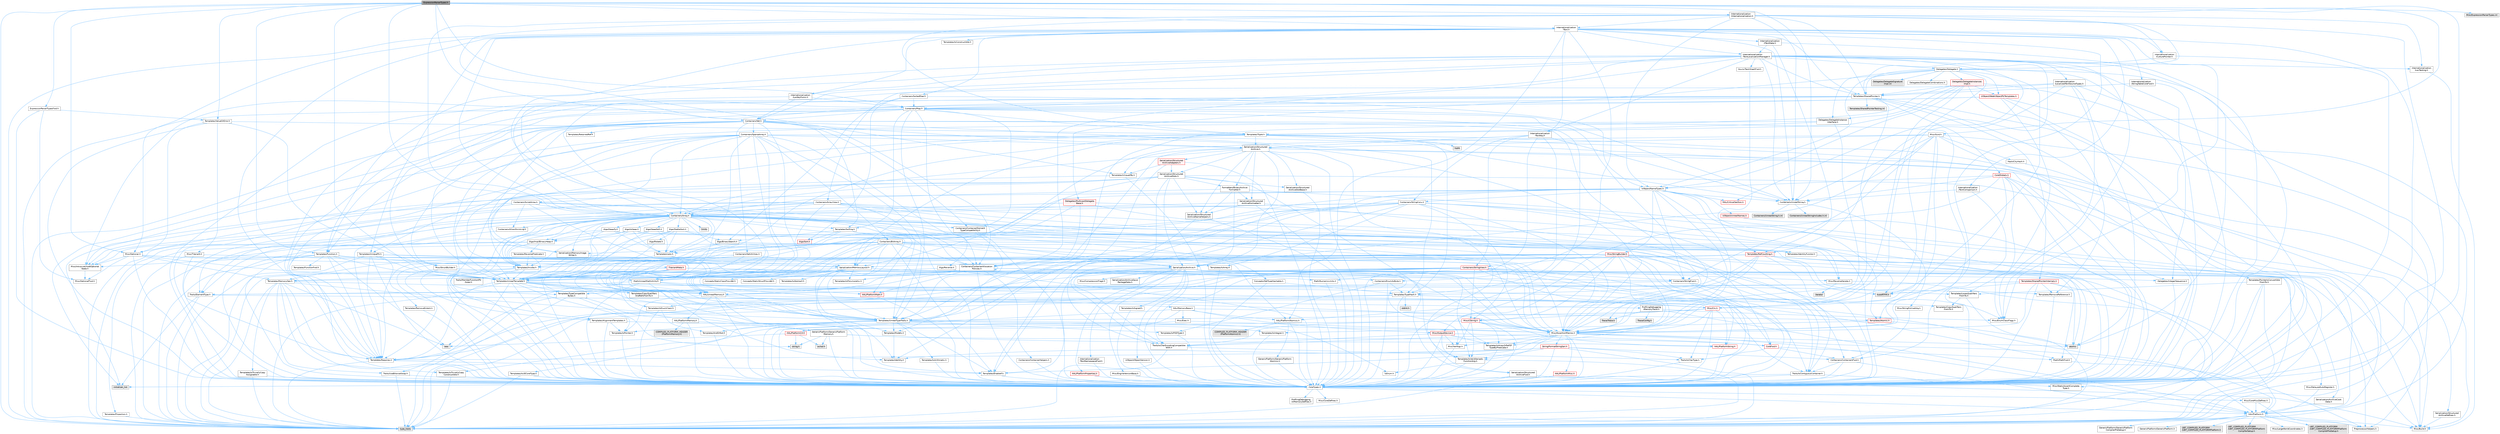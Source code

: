 digraph "ExpressionParserTypes.h"
{
 // INTERACTIVE_SVG=YES
 // LATEX_PDF_SIZE
  bgcolor="transparent";
  edge [fontname=Helvetica,fontsize=10,labelfontname=Helvetica,labelfontsize=10];
  node [fontname=Helvetica,fontsize=10,shape=box,height=0.2,width=0.4];
  Node1 [id="Node000001",label="ExpressionParserTypes.h",height=0.2,width=0.4,color="gray40", fillcolor="grey60", style="filled", fontcolor="black",tooltip=" "];
  Node1 -> Node2 [id="edge1_Node000001_Node000002",color="steelblue1",style="solid",tooltip=" "];
  Node2 [id="Node000002",label="CoreTypes.h",height=0.2,width=0.4,color="grey40", fillcolor="white", style="filled",URL="$dc/dec/CoreTypes_8h.html",tooltip=" "];
  Node2 -> Node3 [id="edge2_Node000002_Node000003",color="steelblue1",style="solid",tooltip=" "];
  Node3 [id="Node000003",label="HAL/Platform.h",height=0.2,width=0.4,color="grey40", fillcolor="white", style="filled",URL="$d9/dd0/Platform_8h.html",tooltip=" "];
  Node3 -> Node4 [id="edge3_Node000003_Node000004",color="steelblue1",style="solid",tooltip=" "];
  Node4 [id="Node000004",label="Misc/Build.h",height=0.2,width=0.4,color="grey40", fillcolor="white", style="filled",URL="$d3/dbb/Build_8h.html",tooltip=" "];
  Node3 -> Node5 [id="edge4_Node000003_Node000005",color="steelblue1",style="solid",tooltip=" "];
  Node5 [id="Node000005",label="Misc/LargeWorldCoordinates.h",height=0.2,width=0.4,color="grey40", fillcolor="white", style="filled",URL="$d2/dcb/LargeWorldCoordinates_8h.html",tooltip=" "];
  Node3 -> Node6 [id="edge5_Node000003_Node000006",color="steelblue1",style="solid",tooltip=" "];
  Node6 [id="Node000006",label="type_traits",height=0.2,width=0.4,color="grey60", fillcolor="#E0E0E0", style="filled",tooltip=" "];
  Node3 -> Node7 [id="edge6_Node000003_Node000007",color="steelblue1",style="solid",tooltip=" "];
  Node7 [id="Node000007",label="PreprocessorHelpers.h",height=0.2,width=0.4,color="grey40", fillcolor="white", style="filled",URL="$db/ddb/PreprocessorHelpers_8h.html",tooltip=" "];
  Node3 -> Node8 [id="edge7_Node000003_Node000008",color="steelblue1",style="solid",tooltip=" "];
  Node8 [id="Node000008",label="UBT_COMPILED_PLATFORM\l/UBT_COMPILED_PLATFORMPlatform\lCompilerPreSetup.h",height=0.2,width=0.4,color="grey60", fillcolor="#E0E0E0", style="filled",tooltip=" "];
  Node3 -> Node9 [id="edge8_Node000003_Node000009",color="steelblue1",style="solid",tooltip=" "];
  Node9 [id="Node000009",label="GenericPlatform/GenericPlatform\lCompilerPreSetup.h",height=0.2,width=0.4,color="grey40", fillcolor="white", style="filled",URL="$d9/dc8/GenericPlatformCompilerPreSetup_8h.html",tooltip=" "];
  Node3 -> Node10 [id="edge9_Node000003_Node000010",color="steelblue1",style="solid",tooltip=" "];
  Node10 [id="Node000010",label="GenericPlatform/GenericPlatform.h",height=0.2,width=0.4,color="grey40", fillcolor="white", style="filled",URL="$d6/d84/GenericPlatform_8h.html",tooltip=" "];
  Node3 -> Node11 [id="edge10_Node000003_Node000011",color="steelblue1",style="solid",tooltip=" "];
  Node11 [id="Node000011",label="UBT_COMPILED_PLATFORM\l/UBT_COMPILED_PLATFORMPlatform.h",height=0.2,width=0.4,color="grey60", fillcolor="#E0E0E0", style="filled",tooltip=" "];
  Node3 -> Node12 [id="edge11_Node000003_Node000012",color="steelblue1",style="solid",tooltip=" "];
  Node12 [id="Node000012",label="UBT_COMPILED_PLATFORM\l/UBT_COMPILED_PLATFORMPlatform\lCompilerSetup.h",height=0.2,width=0.4,color="grey60", fillcolor="#E0E0E0", style="filled",tooltip=" "];
  Node2 -> Node13 [id="edge12_Node000002_Node000013",color="steelblue1",style="solid",tooltip=" "];
  Node13 [id="Node000013",label="ProfilingDebugging\l/UMemoryDefines.h",height=0.2,width=0.4,color="grey40", fillcolor="white", style="filled",URL="$d2/da2/UMemoryDefines_8h.html",tooltip=" "];
  Node2 -> Node14 [id="edge13_Node000002_Node000014",color="steelblue1",style="solid",tooltip=" "];
  Node14 [id="Node000014",label="Misc/CoreMiscDefines.h",height=0.2,width=0.4,color="grey40", fillcolor="white", style="filled",URL="$da/d38/CoreMiscDefines_8h.html",tooltip=" "];
  Node14 -> Node3 [id="edge14_Node000014_Node000003",color="steelblue1",style="solid",tooltip=" "];
  Node14 -> Node7 [id="edge15_Node000014_Node000007",color="steelblue1",style="solid",tooltip=" "];
  Node2 -> Node15 [id="edge16_Node000002_Node000015",color="steelblue1",style="solid",tooltip=" "];
  Node15 [id="Node000015",label="Misc/CoreDefines.h",height=0.2,width=0.4,color="grey40", fillcolor="white", style="filled",URL="$d3/dd2/CoreDefines_8h.html",tooltip=" "];
  Node1 -> Node16 [id="edge17_Node000001_Node000016",color="steelblue1",style="solid",tooltip=" "];
  Node16 [id="Node000016",label="ExpressionParserTypesFwd.h",height=0.2,width=0.4,color="grey40", fillcolor="white", style="filled",URL="$d0/d9a/ExpressionParserTypesFwd_8h.html",tooltip=" "];
  Node16 -> Node2 [id="edge18_Node000016_Node000002",color="steelblue1",style="solid",tooltip=" "];
  Node16 -> Node17 [id="edge19_Node000016_Node000017",color="steelblue1",style="solid",tooltip=" "];
  Node17 [id="Node000017",label="Misc/OptionalFwd.h",height=0.2,width=0.4,color="grey40", fillcolor="white", style="filled",URL="$dc/d50/OptionalFwd_8h.html",tooltip=" "];
  Node16 -> Node18 [id="edge20_Node000016_Node000018",color="steelblue1",style="solid",tooltip=" "];
  Node18 [id="Node000018",label="Templates/ValueOrError.h",height=0.2,width=0.4,color="grey40", fillcolor="white", style="filled",URL="$d5/dd1/ValueOrError_8h.html",tooltip=" "];
  Node18 -> Node2 [id="edge21_Node000018_Node000002",color="steelblue1",style="solid",tooltip=" "];
  Node18 -> Node19 [id="edge22_Node000018_Node000019",color="steelblue1",style="solid",tooltip=" "];
  Node19 [id="Node000019",label="Misc/Optional.h",height=0.2,width=0.4,color="grey40", fillcolor="white", style="filled",URL="$d2/dae/Optional_8h.html",tooltip=" "];
  Node19 -> Node2 [id="edge23_Node000019_Node000002",color="steelblue1",style="solid",tooltip=" "];
  Node19 -> Node20 [id="edge24_Node000019_Node000020",color="steelblue1",style="solid",tooltip=" "];
  Node20 [id="Node000020",label="Misc/AssertionMacros.h",height=0.2,width=0.4,color="grey40", fillcolor="white", style="filled",URL="$d0/dfa/AssertionMacros_8h.html",tooltip=" "];
  Node20 -> Node2 [id="edge25_Node000020_Node000002",color="steelblue1",style="solid",tooltip=" "];
  Node20 -> Node3 [id="edge26_Node000020_Node000003",color="steelblue1",style="solid",tooltip=" "];
  Node20 -> Node21 [id="edge27_Node000020_Node000021",color="steelblue1",style="solid",tooltip=" "];
  Node21 [id="Node000021",label="HAL/PlatformMisc.h",height=0.2,width=0.4,color="red", fillcolor="#FFF0F0", style="filled",URL="$d0/df5/PlatformMisc_8h.html",tooltip=" "];
  Node21 -> Node2 [id="edge28_Node000021_Node000002",color="steelblue1",style="solid",tooltip=" "];
  Node20 -> Node7 [id="edge29_Node000020_Node000007",color="steelblue1",style="solid",tooltip=" "];
  Node20 -> Node57 [id="edge30_Node000020_Node000057",color="steelblue1",style="solid",tooltip=" "];
  Node57 [id="Node000057",label="Templates/EnableIf.h",height=0.2,width=0.4,color="grey40", fillcolor="white", style="filled",URL="$d7/d60/EnableIf_8h.html",tooltip=" "];
  Node57 -> Node2 [id="edge31_Node000057_Node000002",color="steelblue1",style="solid",tooltip=" "];
  Node20 -> Node58 [id="edge32_Node000020_Node000058",color="steelblue1",style="solid",tooltip=" "];
  Node58 [id="Node000058",label="Templates/IsArrayOrRefOf\lTypeByPredicate.h",height=0.2,width=0.4,color="grey40", fillcolor="white", style="filled",URL="$d6/da1/IsArrayOrRefOfTypeByPredicate_8h.html",tooltip=" "];
  Node58 -> Node2 [id="edge33_Node000058_Node000002",color="steelblue1",style="solid",tooltip=" "];
  Node20 -> Node59 [id="edge34_Node000020_Node000059",color="steelblue1",style="solid",tooltip=" "];
  Node59 [id="Node000059",label="Templates/IsValidVariadic\lFunctionArg.h",height=0.2,width=0.4,color="grey40", fillcolor="white", style="filled",URL="$d0/dc8/IsValidVariadicFunctionArg_8h.html",tooltip=" "];
  Node59 -> Node2 [id="edge35_Node000059_Node000002",color="steelblue1",style="solid",tooltip=" "];
  Node59 -> Node60 [id="edge36_Node000059_Node000060",color="steelblue1",style="solid",tooltip=" "];
  Node60 [id="Node000060",label="IsEnum.h",height=0.2,width=0.4,color="grey40", fillcolor="white", style="filled",URL="$d4/de5/IsEnum_8h.html",tooltip=" "];
  Node59 -> Node6 [id="edge37_Node000059_Node000006",color="steelblue1",style="solid",tooltip=" "];
  Node20 -> Node61 [id="edge38_Node000020_Node000061",color="steelblue1",style="solid",tooltip=" "];
  Node61 [id="Node000061",label="Traits/IsCharEncodingCompatible\lWith.h",height=0.2,width=0.4,color="grey40", fillcolor="white", style="filled",URL="$df/dd1/IsCharEncodingCompatibleWith_8h.html",tooltip=" "];
  Node61 -> Node6 [id="edge39_Node000061_Node000006",color="steelblue1",style="solid",tooltip=" "];
  Node61 -> Node62 [id="edge40_Node000061_Node000062",color="steelblue1",style="solid",tooltip=" "];
  Node62 [id="Node000062",label="Traits/IsCharType.h",height=0.2,width=0.4,color="grey40", fillcolor="white", style="filled",URL="$db/d51/IsCharType_8h.html",tooltip=" "];
  Node62 -> Node2 [id="edge41_Node000062_Node000002",color="steelblue1",style="solid",tooltip=" "];
  Node20 -> Node63 [id="edge42_Node000020_Node000063",color="steelblue1",style="solid",tooltip=" "];
  Node63 [id="Node000063",label="Misc/VarArgs.h",height=0.2,width=0.4,color="grey40", fillcolor="white", style="filled",URL="$d5/d6f/VarArgs_8h.html",tooltip=" "];
  Node63 -> Node2 [id="edge43_Node000063_Node000002",color="steelblue1",style="solid",tooltip=" "];
  Node20 -> Node64 [id="edge44_Node000020_Node000064",color="steelblue1",style="solid",tooltip=" "];
  Node64 [id="Node000064",label="String/FormatStringSan.h",height=0.2,width=0.4,color="red", fillcolor="#FFF0F0", style="filled",URL="$d3/d8b/FormatStringSan_8h.html",tooltip=" "];
  Node64 -> Node6 [id="edge45_Node000064_Node000006",color="steelblue1",style="solid",tooltip=" "];
  Node64 -> Node2 [id="edge46_Node000064_Node000002",color="steelblue1",style="solid",tooltip=" "];
  Node64 -> Node65 [id="edge47_Node000064_Node000065",color="steelblue1",style="solid",tooltip=" "];
  Node65 [id="Node000065",label="Templates/Requires.h",height=0.2,width=0.4,color="grey40", fillcolor="white", style="filled",URL="$dc/d96/Requires_8h.html",tooltip=" "];
  Node65 -> Node57 [id="edge48_Node000065_Node000057",color="steelblue1",style="solid",tooltip=" "];
  Node65 -> Node6 [id="edge49_Node000065_Node000006",color="steelblue1",style="solid",tooltip=" "];
  Node64 -> Node66 [id="edge50_Node000064_Node000066",color="steelblue1",style="solid",tooltip=" "];
  Node66 [id="Node000066",label="Templates/Identity.h",height=0.2,width=0.4,color="grey40", fillcolor="white", style="filled",URL="$d0/dd5/Identity_8h.html",tooltip=" "];
  Node64 -> Node59 [id="edge51_Node000064_Node000059",color="steelblue1",style="solid",tooltip=" "];
  Node64 -> Node62 [id="edge52_Node000064_Node000062",color="steelblue1",style="solid",tooltip=" "];
  Node64 -> Node29 [id="edge53_Node000064_Node000029",color="steelblue1",style="solid",tooltip=" "];
  Node29 [id="Node000029",label="Containers/ContainersFwd.h",height=0.2,width=0.4,color="grey40", fillcolor="white", style="filled",URL="$d4/d0a/ContainersFwd_8h.html",tooltip=" "];
  Node29 -> Node3 [id="edge54_Node000029_Node000003",color="steelblue1",style="solid",tooltip=" "];
  Node29 -> Node2 [id="edge55_Node000029_Node000002",color="steelblue1",style="solid",tooltip=" "];
  Node29 -> Node26 [id="edge56_Node000029_Node000026",color="steelblue1",style="solid",tooltip=" "];
  Node26 [id="Node000026",label="Traits/IsContiguousContainer.h",height=0.2,width=0.4,color="grey40", fillcolor="white", style="filled",URL="$d5/d3c/IsContiguousContainer_8h.html",tooltip=" "];
  Node26 -> Node2 [id="edge57_Node000026_Node000002",color="steelblue1",style="solid",tooltip=" "];
  Node26 -> Node27 [id="edge58_Node000026_Node000027",color="steelblue1",style="solid",tooltip=" "];
  Node27 [id="Node000027",label="Misc/StaticAssertComplete\lType.h",height=0.2,width=0.4,color="grey40", fillcolor="white", style="filled",URL="$d5/d4e/StaticAssertCompleteType_8h.html",tooltip=" "];
  Node26 -> Node25 [id="edge59_Node000026_Node000025",color="steelblue1",style="solid",tooltip=" "];
  Node25 [id="Node000025",label="initializer_list",height=0.2,width=0.4,color="grey60", fillcolor="#E0E0E0", style="filled",tooltip=" "];
  Node20 -> Node70 [id="edge60_Node000020_Node000070",color="steelblue1",style="solid",tooltip=" "];
  Node70 [id="Node000070",label="atomic",height=0.2,width=0.4,color="grey60", fillcolor="#E0E0E0", style="filled",tooltip=" "];
  Node19 -> Node71 [id="edge61_Node000019_Node000071",color="steelblue1",style="solid",tooltip=" "];
  Node71 [id="Node000071",label="Misc/IntrusiveUnsetOptional\lState.h",height=0.2,width=0.4,color="grey40", fillcolor="white", style="filled",URL="$d2/d0a/IntrusiveUnsetOptionalState_8h.html",tooltip=" "];
  Node71 -> Node17 [id="edge62_Node000071_Node000017",color="steelblue1",style="solid",tooltip=" "];
  Node19 -> Node17 [id="edge63_Node000019_Node000017",color="steelblue1",style="solid",tooltip=" "];
  Node19 -> Node72 [id="edge64_Node000019_Node000072",color="steelblue1",style="solid",tooltip=" "];
  Node72 [id="Node000072",label="Templates/MemoryOps.h",height=0.2,width=0.4,color="grey40", fillcolor="white", style="filled",URL="$db/dea/MemoryOps_8h.html",tooltip=" "];
  Node72 -> Node2 [id="edge65_Node000072_Node000002",color="steelblue1",style="solid",tooltip=" "];
  Node72 -> Node73 [id="edge66_Node000072_Node000073",color="steelblue1",style="solid",tooltip=" "];
  Node73 [id="Node000073",label="HAL/UnrealMemory.h",height=0.2,width=0.4,color="grey40", fillcolor="white", style="filled",URL="$d9/d96/UnrealMemory_8h.html",tooltip=" "];
  Node73 -> Node2 [id="edge67_Node000073_Node000002",color="steelblue1",style="solid",tooltip=" "];
  Node73 -> Node74 [id="edge68_Node000073_Node000074",color="steelblue1",style="solid",tooltip=" "];
  Node74 [id="Node000074",label="GenericPlatform/GenericPlatform\lMemory.h",height=0.2,width=0.4,color="grey40", fillcolor="white", style="filled",URL="$dd/d22/GenericPlatformMemory_8h.html",tooltip=" "];
  Node74 -> Node28 [id="edge69_Node000074_Node000028",color="steelblue1",style="solid",tooltip=" "];
  Node28 [id="Node000028",label="CoreFwd.h",height=0.2,width=0.4,color="red", fillcolor="#FFF0F0", style="filled",URL="$d1/d1e/CoreFwd_8h.html",tooltip=" "];
  Node28 -> Node2 [id="edge70_Node000028_Node000002",color="steelblue1",style="solid",tooltip=" "];
  Node28 -> Node29 [id="edge71_Node000028_Node000029",color="steelblue1",style="solid",tooltip=" "];
  Node28 -> Node30 [id="edge72_Node000028_Node000030",color="steelblue1",style="solid",tooltip=" "];
  Node30 [id="Node000030",label="Math/MathFwd.h",height=0.2,width=0.4,color="grey40", fillcolor="white", style="filled",URL="$d2/d10/MathFwd_8h.html",tooltip=" "];
  Node30 -> Node3 [id="edge73_Node000030_Node000003",color="steelblue1",style="solid",tooltip=" "];
  Node74 -> Node2 [id="edge74_Node000074_Node000002",color="steelblue1",style="solid",tooltip=" "];
  Node74 -> Node75 [id="edge75_Node000074_Node000075",color="steelblue1",style="solid",tooltip=" "];
  Node75 [id="Node000075",label="HAL/PlatformString.h",height=0.2,width=0.4,color="red", fillcolor="#FFF0F0", style="filled",URL="$db/db5/PlatformString_8h.html",tooltip=" "];
  Node75 -> Node2 [id="edge76_Node000075_Node000002",color="steelblue1",style="solid",tooltip=" "];
  Node74 -> Node42 [id="edge77_Node000074_Node000042",color="steelblue1",style="solid",tooltip=" "];
  Node42 [id="Node000042",label="string.h",height=0.2,width=0.4,color="grey60", fillcolor="#E0E0E0", style="filled",tooltip=" "];
  Node74 -> Node35 [id="edge78_Node000074_Node000035",color="steelblue1",style="solid",tooltip=" "];
  Node35 [id="Node000035",label="wchar.h",height=0.2,width=0.4,color="grey60", fillcolor="#E0E0E0", style="filled",tooltip=" "];
  Node73 -> Node77 [id="edge79_Node000073_Node000077",color="steelblue1",style="solid",tooltip=" "];
  Node77 [id="Node000077",label="HAL/MemoryBase.h",height=0.2,width=0.4,color="grey40", fillcolor="white", style="filled",URL="$d6/d9f/MemoryBase_8h.html",tooltip=" "];
  Node77 -> Node2 [id="edge80_Node000077_Node000002",color="steelblue1",style="solid",tooltip=" "];
  Node77 -> Node50 [id="edge81_Node000077_Node000050",color="steelblue1",style="solid",tooltip=" "];
  Node50 [id="Node000050",label="HAL/PlatformAtomics.h",height=0.2,width=0.4,color="grey40", fillcolor="white", style="filled",URL="$d3/d36/PlatformAtomics_8h.html",tooltip=" "];
  Node50 -> Node2 [id="edge82_Node000050_Node000002",color="steelblue1",style="solid",tooltip=" "];
  Node50 -> Node51 [id="edge83_Node000050_Node000051",color="steelblue1",style="solid",tooltip=" "];
  Node51 [id="Node000051",label="GenericPlatform/GenericPlatform\lAtomics.h",height=0.2,width=0.4,color="grey40", fillcolor="white", style="filled",URL="$da/d72/GenericPlatformAtomics_8h.html",tooltip=" "];
  Node51 -> Node2 [id="edge84_Node000051_Node000002",color="steelblue1",style="solid",tooltip=" "];
  Node50 -> Node52 [id="edge85_Node000050_Node000052",color="steelblue1",style="solid",tooltip=" "];
  Node52 [id="Node000052",label="COMPILED_PLATFORM_HEADER\l(PlatformAtomics.h)",height=0.2,width=0.4,color="grey60", fillcolor="#E0E0E0", style="filled",tooltip=" "];
  Node77 -> Node33 [id="edge86_Node000077_Node000033",color="steelblue1",style="solid",tooltip=" "];
  Node33 [id="Node000033",label="HAL/PlatformCrt.h",height=0.2,width=0.4,color="red", fillcolor="#FFF0F0", style="filled",URL="$d8/d75/PlatformCrt_8h.html",tooltip=" "];
  Node33 -> Node34 [id="edge87_Node000033_Node000034",color="steelblue1",style="solid",tooltip=" "];
  Node34 [id="Node000034",label="new",height=0.2,width=0.4,color="grey60", fillcolor="#E0E0E0", style="filled",tooltip=" "];
  Node33 -> Node35 [id="edge88_Node000033_Node000035",color="steelblue1",style="solid",tooltip=" "];
  Node33 -> Node42 [id="edge89_Node000033_Node000042",color="steelblue1",style="solid",tooltip=" "];
  Node77 -> Node78 [id="edge90_Node000077_Node000078",color="steelblue1",style="solid",tooltip=" "];
  Node78 [id="Node000078",label="Misc/Exec.h",height=0.2,width=0.4,color="grey40", fillcolor="white", style="filled",URL="$de/ddb/Exec_8h.html",tooltip=" "];
  Node78 -> Node2 [id="edge91_Node000078_Node000002",color="steelblue1",style="solid",tooltip=" "];
  Node78 -> Node20 [id="edge92_Node000078_Node000020",color="steelblue1",style="solid",tooltip=" "];
  Node77 -> Node79 [id="edge93_Node000077_Node000079",color="steelblue1",style="solid",tooltip=" "];
  Node79 [id="Node000079",label="Misc/OutputDevice.h",height=0.2,width=0.4,color="red", fillcolor="#FFF0F0", style="filled",URL="$d7/d32/OutputDevice_8h.html",tooltip=" "];
  Node79 -> Node28 [id="edge94_Node000079_Node000028",color="steelblue1",style="solid",tooltip=" "];
  Node79 -> Node2 [id="edge95_Node000079_Node000002",color="steelblue1",style="solid",tooltip=" "];
  Node79 -> Node63 [id="edge96_Node000079_Node000063",color="steelblue1",style="solid",tooltip=" "];
  Node79 -> Node58 [id="edge97_Node000079_Node000058",color="steelblue1",style="solid",tooltip=" "];
  Node79 -> Node59 [id="edge98_Node000079_Node000059",color="steelblue1",style="solid",tooltip=" "];
  Node79 -> Node61 [id="edge99_Node000079_Node000061",color="steelblue1",style="solid",tooltip=" "];
  Node77 -> Node81 [id="edge100_Node000077_Node000081",color="steelblue1",style="solid",tooltip=" "];
  Node81 [id="Node000081",label="Templates/Atomic.h",height=0.2,width=0.4,color="red", fillcolor="#FFF0F0", style="filled",URL="$d3/d91/Atomic_8h.html",tooltip=" "];
  Node81 -> Node84 [id="edge101_Node000081_Node000084",color="steelblue1",style="solid",tooltip=" "];
  Node84 [id="Node000084",label="Templates/IsIntegral.h",height=0.2,width=0.4,color="grey40", fillcolor="white", style="filled",URL="$da/d64/IsIntegral_8h.html",tooltip=" "];
  Node84 -> Node2 [id="edge102_Node000084_Node000002",color="steelblue1",style="solid",tooltip=" "];
  Node81 -> Node70 [id="edge103_Node000081_Node000070",color="steelblue1",style="solid",tooltip=" "];
  Node73 -> Node90 [id="edge104_Node000073_Node000090",color="steelblue1",style="solid",tooltip=" "];
  Node90 [id="Node000090",label="HAL/PlatformMemory.h",height=0.2,width=0.4,color="grey40", fillcolor="white", style="filled",URL="$de/d68/PlatformMemory_8h.html",tooltip=" "];
  Node90 -> Node2 [id="edge105_Node000090_Node000002",color="steelblue1",style="solid",tooltip=" "];
  Node90 -> Node74 [id="edge106_Node000090_Node000074",color="steelblue1",style="solid",tooltip=" "];
  Node90 -> Node91 [id="edge107_Node000090_Node000091",color="steelblue1",style="solid",tooltip=" "];
  Node91 [id="Node000091",label="COMPILED_PLATFORM_HEADER\l(PlatformMemory.h)",height=0.2,width=0.4,color="grey60", fillcolor="#E0E0E0", style="filled",tooltip=" "];
  Node73 -> Node92 [id="edge108_Node000073_Node000092",color="steelblue1",style="solid",tooltip=" "];
  Node92 [id="Node000092",label="ProfilingDebugging\l/MemoryTrace.h",height=0.2,width=0.4,color="grey40", fillcolor="white", style="filled",URL="$da/dd7/MemoryTrace_8h.html",tooltip=" "];
  Node92 -> Node3 [id="edge109_Node000092_Node000003",color="steelblue1",style="solid",tooltip=" "];
  Node92 -> Node45 [id="edge110_Node000092_Node000045",color="steelblue1",style="solid",tooltip=" "];
  Node45 [id="Node000045",label="Misc/EnumClassFlags.h",height=0.2,width=0.4,color="grey40", fillcolor="white", style="filled",URL="$d8/de7/EnumClassFlags_8h.html",tooltip=" "];
  Node92 -> Node53 [id="edge111_Node000092_Node000053",color="steelblue1",style="solid",tooltip=" "];
  Node53 [id="Node000053",label="Trace/Config.h",height=0.2,width=0.4,color="grey60", fillcolor="#E0E0E0", style="filled",tooltip=" "];
  Node92 -> Node56 [id="edge112_Node000092_Node000056",color="steelblue1",style="solid",tooltip=" "];
  Node56 [id="Node000056",label="Trace/Trace.h",height=0.2,width=0.4,color="grey60", fillcolor="#E0E0E0", style="filled",tooltip=" "];
  Node73 -> Node93 [id="edge113_Node000073_Node000093",color="steelblue1",style="solid",tooltip=" "];
  Node93 [id="Node000093",label="Templates/IsPointer.h",height=0.2,width=0.4,color="grey40", fillcolor="white", style="filled",URL="$d7/d05/IsPointer_8h.html",tooltip=" "];
  Node93 -> Node2 [id="edge114_Node000093_Node000002",color="steelblue1",style="solid",tooltip=" "];
  Node72 -> Node88 [id="edge115_Node000072_Node000088",color="steelblue1",style="solid",tooltip=" "];
  Node88 [id="Node000088",label="Templates/IsTriviallyCopy\lAssignable.h",height=0.2,width=0.4,color="grey40", fillcolor="white", style="filled",URL="$d2/df2/IsTriviallyCopyAssignable_8h.html",tooltip=" "];
  Node88 -> Node2 [id="edge116_Node000088_Node000002",color="steelblue1",style="solid",tooltip=" "];
  Node88 -> Node6 [id="edge117_Node000088_Node000006",color="steelblue1",style="solid",tooltip=" "];
  Node72 -> Node87 [id="edge118_Node000072_Node000087",color="steelblue1",style="solid",tooltip=" "];
  Node87 [id="Node000087",label="Templates/IsTriviallyCopy\lConstructible.h",height=0.2,width=0.4,color="grey40", fillcolor="white", style="filled",URL="$d3/d78/IsTriviallyCopyConstructible_8h.html",tooltip=" "];
  Node87 -> Node2 [id="edge119_Node000087_Node000002",color="steelblue1",style="solid",tooltip=" "];
  Node87 -> Node6 [id="edge120_Node000087_Node000006",color="steelblue1",style="solid",tooltip=" "];
  Node72 -> Node65 [id="edge121_Node000072_Node000065",color="steelblue1",style="solid",tooltip=" "];
  Node72 -> Node94 [id="edge122_Node000072_Node000094",color="steelblue1",style="solid",tooltip=" "];
  Node94 [id="Node000094",label="Templates/UnrealTypeTraits.h",height=0.2,width=0.4,color="grey40", fillcolor="white", style="filled",URL="$d2/d2d/UnrealTypeTraits_8h.html",tooltip=" "];
  Node94 -> Node2 [id="edge123_Node000094_Node000002",color="steelblue1",style="solid",tooltip=" "];
  Node94 -> Node93 [id="edge124_Node000094_Node000093",color="steelblue1",style="solid",tooltip=" "];
  Node94 -> Node20 [id="edge125_Node000094_Node000020",color="steelblue1",style="solid",tooltip=" "];
  Node94 -> Node86 [id="edge126_Node000094_Node000086",color="steelblue1",style="solid",tooltip=" "];
  Node86 [id="Node000086",label="Templates/AndOrNot.h",height=0.2,width=0.4,color="grey40", fillcolor="white", style="filled",URL="$db/d0a/AndOrNot_8h.html",tooltip=" "];
  Node86 -> Node2 [id="edge127_Node000086_Node000002",color="steelblue1",style="solid",tooltip=" "];
  Node94 -> Node57 [id="edge128_Node000094_Node000057",color="steelblue1",style="solid",tooltip=" "];
  Node94 -> Node95 [id="edge129_Node000094_Node000095",color="steelblue1",style="solid",tooltip=" "];
  Node95 [id="Node000095",label="Templates/IsArithmetic.h",height=0.2,width=0.4,color="grey40", fillcolor="white", style="filled",URL="$d2/d5d/IsArithmetic_8h.html",tooltip=" "];
  Node95 -> Node2 [id="edge130_Node000095_Node000002",color="steelblue1",style="solid",tooltip=" "];
  Node94 -> Node60 [id="edge131_Node000094_Node000060",color="steelblue1",style="solid",tooltip=" "];
  Node94 -> Node96 [id="edge132_Node000094_Node000096",color="steelblue1",style="solid",tooltip=" "];
  Node96 [id="Node000096",label="Templates/Models.h",height=0.2,width=0.4,color="grey40", fillcolor="white", style="filled",URL="$d3/d0c/Models_8h.html",tooltip=" "];
  Node96 -> Node66 [id="edge133_Node000096_Node000066",color="steelblue1",style="solid",tooltip=" "];
  Node94 -> Node97 [id="edge134_Node000094_Node000097",color="steelblue1",style="solid",tooltip=" "];
  Node97 [id="Node000097",label="Templates/IsPODType.h",height=0.2,width=0.4,color="grey40", fillcolor="white", style="filled",URL="$d7/db1/IsPODType_8h.html",tooltip=" "];
  Node97 -> Node2 [id="edge135_Node000097_Node000002",color="steelblue1",style="solid",tooltip=" "];
  Node94 -> Node98 [id="edge136_Node000094_Node000098",color="steelblue1",style="solid",tooltip=" "];
  Node98 [id="Node000098",label="Templates/IsUECoreType.h",height=0.2,width=0.4,color="grey40", fillcolor="white", style="filled",URL="$d1/db8/IsUECoreType_8h.html",tooltip=" "];
  Node98 -> Node2 [id="edge137_Node000098_Node000002",color="steelblue1",style="solid",tooltip=" "];
  Node98 -> Node6 [id="edge138_Node000098_Node000006",color="steelblue1",style="solid",tooltip=" "];
  Node94 -> Node87 [id="edge139_Node000094_Node000087",color="steelblue1",style="solid",tooltip=" "];
  Node72 -> Node99 [id="edge140_Node000072_Node000099",color="steelblue1",style="solid",tooltip=" "];
  Node99 [id="Node000099",label="Traits/UseBitwiseSwap.h",height=0.2,width=0.4,color="grey40", fillcolor="white", style="filled",URL="$db/df3/UseBitwiseSwap_8h.html",tooltip=" "];
  Node99 -> Node2 [id="edge141_Node000099_Node000002",color="steelblue1",style="solid",tooltip=" "];
  Node99 -> Node6 [id="edge142_Node000099_Node000006",color="steelblue1",style="solid",tooltip=" "];
  Node72 -> Node34 [id="edge143_Node000072_Node000034",color="steelblue1",style="solid",tooltip=" "];
  Node72 -> Node6 [id="edge144_Node000072_Node000006",color="steelblue1",style="solid",tooltip=" "];
  Node19 -> Node100 [id="edge145_Node000019_Node000100",color="steelblue1",style="solid",tooltip=" "];
  Node100 [id="Node000100",label="Templates/UnrealTemplate.h",height=0.2,width=0.4,color="grey40", fillcolor="white", style="filled",URL="$d4/d24/UnrealTemplate_8h.html",tooltip=" "];
  Node100 -> Node2 [id="edge146_Node000100_Node000002",color="steelblue1",style="solid",tooltip=" "];
  Node100 -> Node93 [id="edge147_Node000100_Node000093",color="steelblue1",style="solid",tooltip=" "];
  Node100 -> Node73 [id="edge148_Node000100_Node000073",color="steelblue1",style="solid",tooltip=" "];
  Node100 -> Node101 [id="edge149_Node000100_Node000101",color="steelblue1",style="solid",tooltip=" "];
  Node101 [id="Node000101",label="Templates/CopyQualifiers\lAndRefsFromTo.h",height=0.2,width=0.4,color="grey40", fillcolor="white", style="filled",URL="$d3/db3/CopyQualifiersAndRefsFromTo_8h.html",tooltip=" "];
  Node101 -> Node102 [id="edge150_Node000101_Node000102",color="steelblue1",style="solid",tooltip=" "];
  Node102 [id="Node000102",label="Templates/CopyQualifiers\lFromTo.h",height=0.2,width=0.4,color="grey40", fillcolor="white", style="filled",URL="$d5/db4/CopyQualifiersFromTo_8h.html",tooltip=" "];
  Node100 -> Node94 [id="edge151_Node000100_Node000094",color="steelblue1",style="solid",tooltip=" "];
  Node100 -> Node103 [id="edge152_Node000100_Node000103",color="steelblue1",style="solid",tooltip=" "];
  Node103 [id="Node000103",label="Templates/RemoveReference.h",height=0.2,width=0.4,color="grey40", fillcolor="white", style="filled",URL="$da/dbe/RemoveReference_8h.html",tooltip=" "];
  Node103 -> Node2 [id="edge153_Node000103_Node000002",color="steelblue1",style="solid",tooltip=" "];
  Node100 -> Node65 [id="edge154_Node000100_Node000065",color="steelblue1",style="solid",tooltip=" "];
  Node100 -> Node104 [id="edge155_Node000100_Node000104",color="steelblue1",style="solid",tooltip=" "];
  Node104 [id="Node000104",label="Templates/TypeCompatible\lBytes.h",height=0.2,width=0.4,color="grey40", fillcolor="white", style="filled",URL="$df/d0a/TypeCompatibleBytes_8h.html",tooltip=" "];
  Node104 -> Node2 [id="edge156_Node000104_Node000002",color="steelblue1",style="solid",tooltip=" "];
  Node104 -> Node42 [id="edge157_Node000104_Node000042",color="steelblue1",style="solid",tooltip=" "];
  Node104 -> Node34 [id="edge158_Node000104_Node000034",color="steelblue1",style="solid",tooltip=" "];
  Node104 -> Node6 [id="edge159_Node000104_Node000006",color="steelblue1",style="solid",tooltip=" "];
  Node100 -> Node66 [id="edge160_Node000100_Node000066",color="steelblue1",style="solid",tooltip=" "];
  Node100 -> Node26 [id="edge161_Node000100_Node000026",color="steelblue1",style="solid",tooltip=" "];
  Node100 -> Node99 [id="edge162_Node000100_Node000099",color="steelblue1",style="solid",tooltip=" "];
  Node100 -> Node6 [id="edge163_Node000100_Node000006",color="steelblue1",style="solid",tooltip=" "];
  Node19 -> Node105 [id="edge164_Node000019_Node000105",color="steelblue1",style="solid",tooltip=" "];
  Node105 [id="Node000105",label="Serialization/Archive.h",height=0.2,width=0.4,color="grey40", fillcolor="white", style="filled",URL="$d7/d3b/Archive_8h.html",tooltip=" "];
  Node105 -> Node28 [id="edge165_Node000105_Node000028",color="steelblue1",style="solid",tooltip=" "];
  Node105 -> Node2 [id="edge166_Node000105_Node000002",color="steelblue1",style="solid",tooltip=" "];
  Node105 -> Node106 [id="edge167_Node000105_Node000106",color="steelblue1",style="solid",tooltip=" "];
  Node106 [id="Node000106",label="HAL/PlatformProperties.h",height=0.2,width=0.4,color="red", fillcolor="#FFF0F0", style="filled",URL="$d9/db0/PlatformProperties_8h.html",tooltip=" "];
  Node106 -> Node2 [id="edge168_Node000106_Node000002",color="steelblue1",style="solid",tooltip=" "];
  Node105 -> Node109 [id="edge169_Node000105_Node000109",color="steelblue1",style="solid",tooltip=" "];
  Node109 [id="Node000109",label="Internationalization\l/TextNamespaceFwd.h",height=0.2,width=0.4,color="grey40", fillcolor="white", style="filled",URL="$d8/d97/TextNamespaceFwd_8h.html",tooltip=" "];
  Node109 -> Node2 [id="edge170_Node000109_Node000002",color="steelblue1",style="solid",tooltip=" "];
  Node105 -> Node30 [id="edge171_Node000105_Node000030",color="steelblue1",style="solid",tooltip=" "];
  Node105 -> Node20 [id="edge172_Node000105_Node000020",color="steelblue1",style="solid",tooltip=" "];
  Node105 -> Node4 [id="edge173_Node000105_Node000004",color="steelblue1",style="solid",tooltip=" "];
  Node105 -> Node44 [id="edge174_Node000105_Node000044",color="steelblue1",style="solid",tooltip=" "];
  Node44 [id="Node000044",label="Misc/CompressionFlags.h",height=0.2,width=0.4,color="grey40", fillcolor="white", style="filled",URL="$d9/d76/CompressionFlags_8h.html",tooltip=" "];
  Node105 -> Node110 [id="edge175_Node000105_Node000110",color="steelblue1",style="solid",tooltip=" "];
  Node110 [id="Node000110",label="Misc/EngineVersionBase.h",height=0.2,width=0.4,color="grey40", fillcolor="white", style="filled",URL="$d5/d2b/EngineVersionBase_8h.html",tooltip=" "];
  Node110 -> Node2 [id="edge176_Node000110_Node000002",color="steelblue1",style="solid",tooltip=" "];
  Node105 -> Node63 [id="edge177_Node000105_Node000063",color="steelblue1",style="solid",tooltip=" "];
  Node105 -> Node111 [id="edge178_Node000105_Node000111",color="steelblue1",style="solid",tooltip=" "];
  Node111 [id="Node000111",label="Serialization/ArchiveCook\lData.h",height=0.2,width=0.4,color="grey40", fillcolor="white", style="filled",URL="$dc/db6/ArchiveCookData_8h.html",tooltip=" "];
  Node111 -> Node3 [id="edge179_Node000111_Node000003",color="steelblue1",style="solid",tooltip=" "];
  Node105 -> Node112 [id="edge180_Node000105_Node000112",color="steelblue1",style="solid",tooltip=" "];
  Node112 [id="Node000112",label="Serialization/ArchiveSave\lPackageData.h",height=0.2,width=0.4,color="grey40", fillcolor="white", style="filled",URL="$d1/d37/ArchiveSavePackageData_8h.html",tooltip=" "];
  Node105 -> Node57 [id="edge181_Node000105_Node000057",color="steelblue1",style="solid",tooltip=" "];
  Node105 -> Node58 [id="edge182_Node000105_Node000058",color="steelblue1",style="solid",tooltip=" "];
  Node105 -> Node113 [id="edge183_Node000105_Node000113",color="steelblue1",style="solid",tooltip=" "];
  Node113 [id="Node000113",label="Templates/IsEnumClass.h",height=0.2,width=0.4,color="grey40", fillcolor="white", style="filled",URL="$d7/d15/IsEnumClass_8h.html",tooltip=" "];
  Node113 -> Node2 [id="edge184_Node000113_Node000002",color="steelblue1",style="solid",tooltip=" "];
  Node113 -> Node86 [id="edge185_Node000113_Node000086",color="steelblue1",style="solid",tooltip=" "];
  Node105 -> Node114 [id="edge186_Node000105_Node000114",color="steelblue1",style="solid",tooltip=" "];
  Node114 [id="Node000114",label="Templates/IsSigned.h",height=0.2,width=0.4,color="grey40", fillcolor="white", style="filled",URL="$d8/dd8/IsSigned_8h.html",tooltip=" "];
  Node114 -> Node2 [id="edge187_Node000114_Node000002",color="steelblue1",style="solid",tooltip=" "];
  Node105 -> Node59 [id="edge188_Node000105_Node000059",color="steelblue1",style="solid",tooltip=" "];
  Node105 -> Node100 [id="edge189_Node000105_Node000100",color="steelblue1",style="solid",tooltip=" "];
  Node105 -> Node61 [id="edge190_Node000105_Node000061",color="steelblue1",style="solid",tooltip=" "];
  Node105 -> Node115 [id="edge191_Node000105_Node000115",color="steelblue1",style="solid",tooltip=" "];
  Node115 [id="Node000115",label="UObject/ObjectVersion.h",height=0.2,width=0.4,color="grey40", fillcolor="white", style="filled",URL="$da/d63/ObjectVersion_8h.html",tooltip=" "];
  Node115 -> Node2 [id="edge192_Node000115_Node000002",color="steelblue1",style="solid",tooltip=" "];
  Node18 -> Node116 [id="edge193_Node000018_Node000116",color="steelblue1",style="solid",tooltip=" "];
  Node116 [id="Node000116",label="Misc/TVariant.h",height=0.2,width=0.4,color="grey40", fillcolor="white", style="filled",URL="$d2/d16/TVariant_8h.html",tooltip=" "];
  Node116 -> Node65 [id="edge194_Node000116_Node000065",color="steelblue1",style="solid",tooltip=" "];
  Node116 -> Node117 [id="edge195_Node000116_Node000117",color="steelblue1",style="solid",tooltip=" "];
  Node117 [id="Node000117",label="TVariantMeta.h",height=0.2,width=0.4,color="red", fillcolor="#FFF0F0", style="filled",URL="$d0/d34/TVariantMeta_8h.html",tooltip=" "];
  Node117 -> Node72 [id="edge196_Node000117_Node000072",color="steelblue1",style="solid",tooltip=" "];
  Node117 -> Node104 [id="edge197_Node000117_Node000104",color="steelblue1",style="solid",tooltip=" "];
  Node117 -> Node100 [id="edge198_Node000117_Node000100",color="steelblue1",style="solid",tooltip=" "];
  Node117 -> Node94 [id="edge199_Node000117_Node000094",color="steelblue1",style="solid",tooltip=" "];
  Node117 -> Node118 [id="edge200_Node000117_Node000118",color="steelblue1",style="solid",tooltip=" "];
  Node118 [id="Node000118",label="Delegates/IntegerSequence.h",height=0.2,width=0.4,color="grey40", fillcolor="white", style="filled",URL="$d2/dcc/IntegerSequence_8h.html",tooltip=" "];
  Node118 -> Node2 [id="edge201_Node000118_Node000002",color="steelblue1",style="solid",tooltip=" "];
  Node117 -> Node20 [id="edge202_Node000117_Node000020",color="steelblue1",style="solid",tooltip=" "];
  Node116 -> Node6 [id="edge203_Node000116_Node000006",color="steelblue1",style="solid",tooltip=" "];
  Node18 -> Node120 [id="edge204_Node000018_Node000120",color="steelblue1",style="solid",tooltip=" "];
  Node120 [id="Node000120",label="Templates/Tuple.h",height=0.2,width=0.4,color="grey40", fillcolor="white", style="filled",URL="$d2/d4f/Tuple_8h.html",tooltip=" "];
  Node120 -> Node2 [id="edge205_Node000120_Node000002",color="steelblue1",style="solid",tooltip=" "];
  Node120 -> Node100 [id="edge206_Node000120_Node000100",color="steelblue1",style="solid",tooltip=" "];
  Node120 -> Node118 [id="edge207_Node000120_Node000118",color="steelblue1",style="solid",tooltip=" "];
  Node120 -> Node121 [id="edge208_Node000120_Node000121",color="steelblue1",style="solid",tooltip=" "];
  Node121 [id="Node000121",label="Templates/Invoke.h",height=0.2,width=0.4,color="grey40", fillcolor="white", style="filled",URL="$d7/deb/Invoke_8h.html",tooltip=" "];
  Node121 -> Node2 [id="edge209_Node000121_Node000002",color="steelblue1",style="solid",tooltip=" "];
  Node121 -> Node122 [id="edge210_Node000121_Node000122",color="steelblue1",style="solid",tooltip=" "];
  Node122 [id="Node000122",label="Traits/MemberFunctionPtr\lOuter.h",height=0.2,width=0.4,color="grey40", fillcolor="white", style="filled",URL="$db/da7/MemberFunctionPtrOuter_8h.html",tooltip=" "];
  Node121 -> Node100 [id="edge211_Node000121_Node000100",color="steelblue1",style="solid",tooltip=" "];
  Node121 -> Node6 [id="edge212_Node000121_Node000006",color="steelblue1",style="solid",tooltip=" "];
  Node120 -> Node123 [id="edge213_Node000120_Node000123",color="steelblue1",style="solid",tooltip=" "];
  Node123 [id="Node000123",label="Serialization/Structured\lArchive.h",height=0.2,width=0.4,color="grey40", fillcolor="white", style="filled",URL="$d9/d1e/StructuredArchive_8h.html",tooltip=" "];
  Node123 -> Node124 [id="edge214_Node000123_Node000124",color="steelblue1",style="solid",tooltip=" "];
  Node124 [id="Node000124",label="Containers/Array.h",height=0.2,width=0.4,color="grey40", fillcolor="white", style="filled",URL="$df/dd0/Array_8h.html",tooltip=" "];
  Node124 -> Node2 [id="edge215_Node000124_Node000002",color="steelblue1",style="solid",tooltip=" "];
  Node124 -> Node20 [id="edge216_Node000124_Node000020",color="steelblue1",style="solid",tooltip=" "];
  Node124 -> Node71 [id="edge217_Node000124_Node000071",color="steelblue1",style="solid",tooltip=" "];
  Node124 -> Node125 [id="edge218_Node000124_Node000125",color="steelblue1",style="solid",tooltip=" "];
  Node125 [id="Node000125",label="Misc/ReverseIterate.h",height=0.2,width=0.4,color="grey40", fillcolor="white", style="filled",URL="$db/de3/ReverseIterate_8h.html",tooltip=" "];
  Node125 -> Node3 [id="edge219_Node000125_Node000003",color="steelblue1",style="solid",tooltip=" "];
  Node125 -> Node126 [id="edge220_Node000125_Node000126",color="steelblue1",style="solid",tooltip=" "];
  Node126 [id="Node000126",label="iterator",height=0.2,width=0.4,color="grey60", fillcolor="#E0E0E0", style="filled",tooltip=" "];
  Node124 -> Node73 [id="edge221_Node000124_Node000073",color="steelblue1",style="solid",tooltip=" "];
  Node124 -> Node94 [id="edge222_Node000124_Node000094",color="steelblue1",style="solid",tooltip=" "];
  Node124 -> Node100 [id="edge223_Node000124_Node000100",color="steelblue1",style="solid",tooltip=" "];
  Node124 -> Node127 [id="edge224_Node000124_Node000127",color="steelblue1",style="solid",tooltip=" "];
  Node127 [id="Node000127",label="Containers/AllowShrinking.h",height=0.2,width=0.4,color="grey40", fillcolor="white", style="filled",URL="$d7/d1a/AllowShrinking_8h.html",tooltip=" "];
  Node127 -> Node2 [id="edge225_Node000127_Node000002",color="steelblue1",style="solid",tooltip=" "];
  Node124 -> Node128 [id="edge226_Node000124_Node000128",color="steelblue1",style="solid",tooltip=" "];
  Node128 [id="Node000128",label="Containers/ContainerAllocation\lPolicies.h",height=0.2,width=0.4,color="grey40", fillcolor="white", style="filled",URL="$d7/dff/ContainerAllocationPolicies_8h.html",tooltip=" "];
  Node128 -> Node2 [id="edge227_Node000128_Node000002",color="steelblue1",style="solid",tooltip=" "];
  Node128 -> Node129 [id="edge228_Node000128_Node000129",color="steelblue1",style="solid",tooltip=" "];
  Node129 [id="Node000129",label="Containers/ContainerHelpers.h",height=0.2,width=0.4,color="grey40", fillcolor="white", style="filled",URL="$d7/d33/ContainerHelpers_8h.html",tooltip=" "];
  Node129 -> Node2 [id="edge229_Node000129_Node000002",color="steelblue1",style="solid",tooltip=" "];
  Node128 -> Node128 [id="edge230_Node000128_Node000128",color="steelblue1",style="solid",tooltip=" "];
  Node128 -> Node130 [id="edge231_Node000128_Node000130",color="steelblue1",style="solid",tooltip=" "];
  Node130 [id="Node000130",label="HAL/PlatformMath.h",height=0.2,width=0.4,color="red", fillcolor="#FFF0F0", style="filled",URL="$dc/d53/PlatformMath_8h.html",tooltip=" "];
  Node130 -> Node2 [id="edge232_Node000130_Node000002",color="steelblue1",style="solid",tooltip=" "];
  Node128 -> Node73 [id="edge233_Node000128_Node000073",color="steelblue1",style="solid",tooltip=" "];
  Node128 -> Node43 [id="edge234_Node000128_Node000043",color="steelblue1",style="solid",tooltip=" "];
  Node43 [id="Node000043",label="Math/NumericLimits.h",height=0.2,width=0.4,color="grey40", fillcolor="white", style="filled",URL="$df/d1b/NumericLimits_8h.html",tooltip=" "];
  Node43 -> Node2 [id="edge235_Node000043_Node000002",color="steelblue1",style="solid",tooltip=" "];
  Node128 -> Node20 [id="edge236_Node000128_Node000020",color="steelblue1",style="solid",tooltip=" "];
  Node128 -> Node137 [id="edge237_Node000128_Node000137",color="steelblue1",style="solid",tooltip=" "];
  Node137 [id="Node000137",label="Templates/IsPolymorphic.h",height=0.2,width=0.4,color="grey40", fillcolor="white", style="filled",URL="$dc/d20/IsPolymorphic_8h.html",tooltip=" "];
  Node128 -> Node72 [id="edge238_Node000128_Node000072",color="steelblue1",style="solid",tooltip=" "];
  Node128 -> Node104 [id="edge239_Node000128_Node000104",color="steelblue1",style="solid",tooltip=" "];
  Node128 -> Node6 [id="edge240_Node000128_Node000006",color="steelblue1",style="solid",tooltip=" "];
  Node124 -> Node138 [id="edge241_Node000124_Node000138",color="steelblue1",style="solid",tooltip=" "];
  Node138 [id="Node000138",label="Containers/ContainerElement\lTypeCompatibility.h",height=0.2,width=0.4,color="grey40", fillcolor="white", style="filled",URL="$df/ddf/ContainerElementTypeCompatibility_8h.html",tooltip=" "];
  Node138 -> Node2 [id="edge242_Node000138_Node000002",color="steelblue1",style="solid",tooltip=" "];
  Node138 -> Node94 [id="edge243_Node000138_Node000094",color="steelblue1",style="solid",tooltip=" "];
  Node124 -> Node105 [id="edge244_Node000124_Node000105",color="steelblue1",style="solid",tooltip=" "];
  Node124 -> Node139 [id="edge245_Node000124_Node000139",color="steelblue1",style="solid",tooltip=" "];
  Node139 [id="Node000139",label="Serialization/MemoryImage\lWriter.h",height=0.2,width=0.4,color="grey40", fillcolor="white", style="filled",URL="$d0/d08/MemoryImageWriter_8h.html",tooltip=" "];
  Node139 -> Node2 [id="edge246_Node000139_Node000002",color="steelblue1",style="solid",tooltip=" "];
  Node139 -> Node140 [id="edge247_Node000139_Node000140",color="steelblue1",style="solid",tooltip=" "];
  Node140 [id="Node000140",label="Serialization/MemoryLayout.h",height=0.2,width=0.4,color="grey40", fillcolor="white", style="filled",URL="$d7/d66/MemoryLayout_8h.html",tooltip=" "];
  Node140 -> Node141 [id="edge248_Node000140_Node000141",color="steelblue1",style="solid",tooltip=" "];
  Node141 [id="Node000141",label="Concepts/StaticClassProvider.h",height=0.2,width=0.4,color="grey40", fillcolor="white", style="filled",URL="$dd/d83/StaticClassProvider_8h.html",tooltip=" "];
  Node140 -> Node142 [id="edge249_Node000140_Node000142",color="steelblue1",style="solid",tooltip=" "];
  Node142 [id="Node000142",label="Concepts/StaticStructProvider.h",height=0.2,width=0.4,color="grey40", fillcolor="white", style="filled",URL="$d5/d77/StaticStructProvider_8h.html",tooltip=" "];
  Node140 -> Node143 [id="edge250_Node000140_Node000143",color="steelblue1",style="solid",tooltip=" "];
  Node143 [id="Node000143",label="Containers/EnumAsByte.h",height=0.2,width=0.4,color="grey40", fillcolor="white", style="filled",URL="$d6/d9a/EnumAsByte_8h.html",tooltip=" "];
  Node143 -> Node2 [id="edge251_Node000143_Node000002",color="steelblue1",style="solid",tooltip=" "];
  Node143 -> Node97 [id="edge252_Node000143_Node000097",color="steelblue1",style="solid",tooltip=" "];
  Node143 -> Node144 [id="edge253_Node000143_Node000144",color="steelblue1",style="solid",tooltip=" "];
  Node144 [id="Node000144",label="Templates/TypeHash.h",height=0.2,width=0.4,color="grey40", fillcolor="white", style="filled",URL="$d1/d62/TypeHash_8h.html",tooltip=" "];
  Node144 -> Node2 [id="edge254_Node000144_Node000002",color="steelblue1",style="solid",tooltip=" "];
  Node144 -> Node65 [id="edge255_Node000144_Node000065",color="steelblue1",style="solid",tooltip=" "];
  Node144 -> Node145 [id="edge256_Node000144_Node000145",color="steelblue1",style="solid",tooltip=" "];
  Node145 [id="Node000145",label="Misc/Crc.h",height=0.2,width=0.4,color="red", fillcolor="#FFF0F0", style="filled",URL="$d4/dd2/Crc_8h.html",tooltip=" "];
  Node145 -> Node2 [id="edge257_Node000145_Node000002",color="steelblue1",style="solid",tooltip=" "];
  Node145 -> Node75 [id="edge258_Node000145_Node000075",color="steelblue1",style="solid",tooltip=" "];
  Node145 -> Node20 [id="edge259_Node000145_Node000020",color="steelblue1",style="solid",tooltip=" "];
  Node145 -> Node146 [id="edge260_Node000145_Node000146",color="steelblue1",style="solid",tooltip=" "];
  Node146 [id="Node000146",label="Misc/CString.h",height=0.2,width=0.4,color="red", fillcolor="#FFF0F0", style="filled",URL="$d2/d49/CString_8h.html",tooltip=" "];
  Node146 -> Node2 [id="edge261_Node000146_Node000002",color="steelblue1",style="solid",tooltip=" "];
  Node146 -> Node33 [id="edge262_Node000146_Node000033",color="steelblue1",style="solid",tooltip=" "];
  Node146 -> Node75 [id="edge263_Node000146_Node000075",color="steelblue1",style="solid",tooltip=" "];
  Node146 -> Node20 [id="edge264_Node000146_Node000020",color="steelblue1",style="solid",tooltip=" "];
  Node146 -> Node63 [id="edge265_Node000146_Node000063",color="steelblue1",style="solid",tooltip=" "];
  Node146 -> Node58 [id="edge266_Node000146_Node000058",color="steelblue1",style="solid",tooltip=" "];
  Node146 -> Node59 [id="edge267_Node000146_Node000059",color="steelblue1",style="solid",tooltip=" "];
  Node146 -> Node61 [id="edge268_Node000146_Node000061",color="steelblue1",style="solid",tooltip=" "];
  Node145 -> Node94 [id="edge269_Node000145_Node000094",color="steelblue1",style="solid",tooltip=" "];
  Node145 -> Node62 [id="edge270_Node000145_Node000062",color="steelblue1",style="solid",tooltip=" "];
  Node144 -> Node150 [id="edge271_Node000144_Node000150",color="steelblue1",style="solid",tooltip=" "];
  Node150 [id="Node000150",label="stdint.h",height=0.2,width=0.4,color="grey60", fillcolor="#E0E0E0", style="filled",tooltip=" "];
  Node144 -> Node6 [id="edge272_Node000144_Node000006",color="steelblue1",style="solid",tooltip=" "];
  Node140 -> Node23 [id="edge273_Node000140_Node000023",color="steelblue1",style="solid",tooltip=" "];
  Node23 [id="Node000023",label="Containers/StringFwd.h",height=0.2,width=0.4,color="grey40", fillcolor="white", style="filled",URL="$df/d37/StringFwd_8h.html",tooltip=" "];
  Node23 -> Node2 [id="edge274_Node000023_Node000002",color="steelblue1",style="solid",tooltip=" "];
  Node23 -> Node24 [id="edge275_Node000023_Node000024",color="steelblue1",style="solid",tooltip=" "];
  Node24 [id="Node000024",label="Traits/ElementType.h",height=0.2,width=0.4,color="grey40", fillcolor="white", style="filled",URL="$d5/d4f/ElementType_8h.html",tooltip=" "];
  Node24 -> Node3 [id="edge276_Node000024_Node000003",color="steelblue1",style="solid",tooltip=" "];
  Node24 -> Node25 [id="edge277_Node000024_Node000025",color="steelblue1",style="solid",tooltip=" "];
  Node24 -> Node6 [id="edge278_Node000024_Node000006",color="steelblue1",style="solid",tooltip=" "];
  Node23 -> Node26 [id="edge279_Node000023_Node000026",color="steelblue1",style="solid",tooltip=" "];
  Node140 -> Node73 [id="edge280_Node000140_Node000073",color="steelblue1",style="solid",tooltip=" "];
  Node140 -> Node151 [id="edge281_Node000140_Node000151",color="steelblue1",style="solid",tooltip=" "];
  Node151 [id="Node000151",label="Misc/DelayedAutoRegister.h",height=0.2,width=0.4,color="grey40", fillcolor="white", style="filled",URL="$d1/dda/DelayedAutoRegister_8h.html",tooltip=" "];
  Node151 -> Node3 [id="edge282_Node000151_Node000003",color="steelblue1",style="solid",tooltip=" "];
  Node140 -> Node57 [id="edge283_Node000140_Node000057",color="steelblue1",style="solid",tooltip=" "];
  Node140 -> Node152 [id="edge284_Node000140_Node000152",color="steelblue1",style="solid",tooltip=" "];
  Node152 [id="Node000152",label="Templates/IsAbstract.h",height=0.2,width=0.4,color="grey40", fillcolor="white", style="filled",URL="$d8/db7/IsAbstract_8h.html",tooltip=" "];
  Node140 -> Node137 [id="edge285_Node000140_Node000137",color="steelblue1",style="solid",tooltip=" "];
  Node140 -> Node96 [id="edge286_Node000140_Node000096",color="steelblue1",style="solid",tooltip=" "];
  Node140 -> Node100 [id="edge287_Node000140_Node000100",color="steelblue1",style="solid",tooltip=" "];
  Node124 -> Node153 [id="edge288_Node000124_Node000153",color="steelblue1",style="solid",tooltip=" "];
  Node153 [id="Node000153",label="Algo/Heapify.h",height=0.2,width=0.4,color="grey40", fillcolor="white", style="filled",URL="$d0/d2a/Heapify_8h.html",tooltip=" "];
  Node153 -> Node154 [id="edge289_Node000153_Node000154",color="steelblue1",style="solid",tooltip=" "];
  Node154 [id="Node000154",label="Algo/Impl/BinaryHeap.h",height=0.2,width=0.4,color="grey40", fillcolor="white", style="filled",URL="$d7/da3/Algo_2Impl_2BinaryHeap_8h.html",tooltip=" "];
  Node154 -> Node121 [id="edge290_Node000154_Node000121",color="steelblue1",style="solid",tooltip=" "];
  Node154 -> Node155 [id="edge291_Node000154_Node000155",color="steelblue1",style="solid",tooltip=" "];
  Node155 [id="Node000155",label="Templates/Projection.h",height=0.2,width=0.4,color="grey40", fillcolor="white", style="filled",URL="$d7/df0/Projection_8h.html",tooltip=" "];
  Node155 -> Node6 [id="edge292_Node000155_Node000006",color="steelblue1",style="solid",tooltip=" "];
  Node154 -> Node156 [id="edge293_Node000154_Node000156",color="steelblue1",style="solid",tooltip=" "];
  Node156 [id="Node000156",label="Templates/ReversePredicate.h",height=0.2,width=0.4,color="grey40", fillcolor="white", style="filled",URL="$d8/d28/ReversePredicate_8h.html",tooltip=" "];
  Node156 -> Node121 [id="edge294_Node000156_Node000121",color="steelblue1",style="solid",tooltip=" "];
  Node156 -> Node100 [id="edge295_Node000156_Node000100",color="steelblue1",style="solid",tooltip=" "];
  Node154 -> Node6 [id="edge296_Node000154_Node000006",color="steelblue1",style="solid",tooltip=" "];
  Node153 -> Node157 [id="edge297_Node000153_Node000157",color="steelblue1",style="solid",tooltip=" "];
  Node157 [id="Node000157",label="Templates/IdentityFunctor.h",height=0.2,width=0.4,color="grey40", fillcolor="white", style="filled",URL="$d7/d2e/IdentityFunctor_8h.html",tooltip=" "];
  Node157 -> Node3 [id="edge298_Node000157_Node000003",color="steelblue1",style="solid",tooltip=" "];
  Node153 -> Node121 [id="edge299_Node000153_Node000121",color="steelblue1",style="solid",tooltip=" "];
  Node153 -> Node158 [id="edge300_Node000153_Node000158",color="steelblue1",style="solid",tooltip=" "];
  Node158 [id="Node000158",label="Templates/Less.h",height=0.2,width=0.4,color="grey40", fillcolor="white", style="filled",URL="$de/dc8/Less_8h.html",tooltip=" "];
  Node158 -> Node2 [id="edge301_Node000158_Node000002",color="steelblue1",style="solid",tooltip=" "];
  Node158 -> Node100 [id="edge302_Node000158_Node000100",color="steelblue1",style="solid",tooltip=" "];
  Node153 -> Node100 [id="edge303_Node000153_Node000100",color="steelblue1",style="solid",tooltip=" "];
  Node124 -> Node159 [id="edge304_Node000124_Node000159",color="steelblue1",style="solid",tooltip=" "];
  Node159 [id="Node000159",label="Algo/HeapSort.h",height=0.2,width=0.4,color="grey40", fillcolor="white", style="filled",URL="$d3/d92/HeapSort_8h.html",tooltip=" "];
  Node159 -> Node154 [id="edge305_Node000159_Node000154",color="steelblue1",style="solid",tooltip=" "];
  Node159 -> Node157 [id="edge306_Node000159_Node000157",color="steelblue1",style="solid",tooltip=" "];
  Node159 -> Node158 [id="edge307_Node000159_Node000158",color="steelblue1",style="solid",tooltip=" "];
  Node159 -> Node100 [id="edge308_Node000159_Node000100",color="steelblue1",style="solid",tooltip=" "];
  Node124 -> Node160 [id="edge309_Node000124_Node000160",color="steelblue1",style="solid",tooltip=" "];
  Node160 [id="Node000160",label="Algo/IsHeap.h",height=0.2,width=0.4,color="grey40", fillcolor="white", style="filled",URL="$de/d32/IsHeap_8h.html",tooltip=" "];
  Node160 -> Node154 [id="edge310_Node000160_Node000154",color="steelblue1",style="solid",tooltip=" "];
  Node160 -> Node157 [id="edge311_Node000160_Node000157",color="steelblue1",style="solid",tooltip=" "];
  Node160 -> Node121 [id="edge312_Node000160_Node000121",color="steelblue1",style="solid",tooltip=" "];
  Node160 -> Node158 [id="edge313_Node000160_Node000158",color="steelblue1",style="solid",tooltip=" "];
  Node160 -> Node100 [id="edge314_Node000160_Node000100",color="steelblue1",style="solid",tooltip=" "];
  Node124 -> Node154 [id="edge315_Node000124_Node000154",color="steelblue1",style="solid",tooltip=" "];
  Node124 -> Node161 [id="edge316_Node000124_Node000161",color="steelblue1",style="solid",tooltip=" "];
  Node161 [id="Node000161",label="Algo/StableSort.h",height=0.2,width=0.4,color="grey40", fillcolor="white", style="filled",URL="$d7/d3c/StableSort_8h.html",tooltip=" "];
  Node161 -> Node162 [id="edge317_Node000161_Node000162",color="steelblue1",style="solid",tooltip=" "];
  Node162 [id="Node000162",label="Algo/BinarySearch.h",height=0.2,width=0.4,color="grey40", fillcolor="white", style="filled",URL="$db/db4/BinarySearch_8h.html",tooltip=" "];
  Node162 -> Node157 [id="edge318_Node000162_Node000157",color="steelblue1",style="solid",tooltip=" "];
  Node162 -> Node121 [id="edge319_Node000162_Node000121",color="steelblue1",style="solid",tooltip=" "];
  Node162 -> Node158 [id="edge320_Node000162_Node000158",color="steelblue1",style="solid",tooltip=" "];
  Node161 -> Node163 [id="edge321_Node000161_Node000163",color="steelblue1",style="solid",tooltip=" "];
  Node163 [id="Node000163",label="Algo/Rotate.h",height=0.2,width=0.4,color="grey40", fillcolor="white", style="filled",URL="$dd/da7/Rotate_8h.html",tooltip=" "];
  Node163 -> Node100 [id="edge322_Node000163_Node000100",color="steelblue1",style="solid",tooltip=" "];
  Node161 -> Node157 [id="edge323_Node000161_Node000157",color="steelblue1",style="solid",tooltip=" "];
  Node161 -> Node121 [id="edge324_Node000161_Node000121",color="steelblue1",style="solid",tooltip=" "];
  Node161 -> Node158 [id="edge325_Node000161_Node000158",color="steelblue1",style="solid",tooltip=" "];
  Node161 -> Node100 [id="edge326_Node000161_Node000100",color="steelblue1",style="solid",tooltip=" "];
  Node124 -> Node164 [id="edge327_Node000124_Node000164",color="steelblue1",style="solid",tooltip=" "];
  Node164 [id="Node000164",label="Concepts/GetTypeHashable.h",height=0.2,width=0.4,color="grey40", fillcolor="white", style="filled",URL="$d3/da2/GetTypeHashable_8h.html",tooltip=" "];
  Node164 -> Node2 [id="edge328_Node000164_Node000002",color="steelblue1",style="solid",tooltip=" "];
  Node164 -> Node144 [id="edge329_Node000164_Node000144",color="steelblue1",style="solid",tooltip=" "];
  Node124 -> Node157 [id="edge330_Node000124_Node000157",color="steelblue1",style="solid",tooltip=" "];
  Node124 -> Node121 [id="edge331_Node000124_Node000121",color="steelblue1",style="solid",tooltip=" "];
  Node124 -> Node158 [id="edge332_Node000124_Node000158",color="steelblue1",style="solid",tooltip=" "];
  Node124 -> Node165 [id="edge333_Node000124_Node000165",color="steelblue1",style="solid",tooltip=" "];
  Node165 [id="Node000165",label="Templates/LosesQualifiers\lFromTo.h",height=0.2,width=0.4,color="grey40", fillcolor="white", style="filled",URL="$d2/db3/LosesQualifiersFromTo_8h.html",tooltip=" "];
  Node165 -> Node102 [id="edge334_Node000165_Node000102",color="steelblue1",style="solid",tooltip=" "];
  Node165 -> Node6 [id="edge335_Node000165_Node000006",color="steelblue1",style="solid",tooltip=" "];
  Node124 -> Node65 [id="edge336_Node000124_Node000065",color="steelblue1",style="solid",tooltip=" "];
  Node124 -> Node166 [id="edge337_Node000124_Node000166",color="steelblue1",style="solid",tooltip=" "];
  Node166 [id="Node000166",label="Templates/Sorting.h",height=0.2,width=0.4,color="grey40", fillcolor="white", style="filled",URL="$d3/d9e/Sorting_8h.html",tooltip=" "];
  Node166 -> Node2 [id="edge338_Node000166_Node000002",color="steelblue1",style="solid",tooltip=" "];
  Node166 -> Node162 [id="edge339_Node000166_Node000162",color="steelblue1",style="solid",tooltip=" "];
  Node166 -> Node167 [id="edge340_Node000166_Node000167",color="steelblue1",style="solid",tooltip=" "];
  Node167 [id="Node000167",label="Algo/Sort.h",height=0.2,width=0.4,color="red", fillcolor="#FFF0F0", style="filled",URL="$d1/d87/Sort_8h.html",tooltip=" "];
  Node166 -> Node130 [id="edge341_Node000166_Node000130",color="steelblue1",style="solid",tooltip=" "];
  Node166 -> Node158 [id="edge342_Node000166_Node000158",color="steelblue1",style="solid",tooltip=" "];
  Node124 -> Node170 [id="edge343_Node000124_Node000170",color="steelblue1",style="solid",tooltip=" "];
  Node170 [id="Node000170",label="Templates/AlignmentTemplates.h",height=0.2,width=0.4,color="grey40", fillcolor="white", style="filled",URL="$dd/d32/AlignmentTemplates_8h.html",tooltip=" "];
  Node170 -> Node2 [id="edge344_Node000170_Node000002",color="steelblue1",style="solid",tooltip=" "];
  Node170 -> Node84 [id="edge345_Node000170_Node000084",color="steelblue1",style="solid",tooltip=" "];
  Node170 -> Node93 [id="edge346_Node000170_Node000093",color="steelblue1",style="solid",tooltip=" "];
  Node124 -> Node24 [id="edge347_Node000124_Node000024",color="steelblue1",style="solid",tooltip=" "];
  Node124 -> Node135 [id="edge348_Node000124_Node000135",color="steelblue1",style="solid",tooltip=" "];
  Node135 [id="Node000135",label="limits",height=0.2,width=0.4,color="grey60", fillcolor="#E0E0E0", style="filled",tooltip=" "];
  Node124 -> Node6 [id="edge349_Node000124_Node000006",color="steelblue1",style="solid",tooltip=" "];
  Node123 -> Node128 [id="edge350_Node000123_Node000128",color="steelblue1",style="solid",tooltip=" "];
  Node123 -> Node2 [id="edge351_Node000123_Node000002",color="steelblue1",style="solid",tooltip=" "];
  Node123 -> Node171 [id="edge352_Node000123_Node000171",color="steelblue1",style="solid",tooltip=" "];
  Node171 [id="Node000171",label="Formatters/BinaryArchive\lFormatter.h",height=0.2,width=0.4,color="grey40", fillcolor="white", style="filled",URL="$d2/d01/BinaryArchiveFormatter_8h.html",tooltip=" "];
  Node171 -> Node124 [id="edge353_Node000171_Node000124",color="steelblue1",style="solid",tooltip=" "];
  Node171 -> Node3 [id="edge354_Node000171_Node000003",color="steelblue1",style="solid",tooltip=" "];
  Node171 -> Node105 [id="edge355_Node000171_Node000105",color="steelblue1",style="solid",tooltip=" "];
  Node171 -> Node172 [id="edge356_Node000171_Node000172",color="steelblue1",style="solid",tooltip=" "];
  Node172 [id="Node000172",label="Serialization/Structured\lArchiveFormatter.h",height=0.2,width=0.4,color="grey40", fillcolor="white", style="filled",URL="$db/dfe/StructuredArchiveFormatter_8h.html",tooltip=" "];
  Node172 -> Node124 [id="edge357_Node000172_Node000124",color="steelblue1",style="solid",tooltip=" "];
  Node172 -> Node28 [id="edge358_Node000172_Node000028",color="steelblue1",style="solid",tooltip=" "];
  Node172 -> Node2 [id="edge359_Node000172_Node000002",color="steelblue1",style="solid",tooltip=" "];
  Node172 -> Node173 [id="edge360_Node000172_Node000173",color="steelblue1",style="solid",tooltip=" "];
  Node173 [id="Node000173",label="Serialization/Structured\lArchiveNameHelpers.h",height=0.2,width=0.4,color="grey40", fillcolor="white", style="filled",URL="$d0/d7b/StructuredArchiveNameHelpers_8h.html",tooltip=" "];
  Node173 -> Node2 [id="edge361_Node000173_Node000002",color="steelblue1",style="solid",tooltip=" "];
  Node173 -> Node66 [id="edge362_Node000173_Node000066",color="steelblue1",style="solid",tooltip=" "];
  Node171 -> Node173 [id="edge363_Node000171_Node000173",color="steelblue1",style="solid",tooltip=" "];
  Node123 -> Node4 [id="edge364_Node000123_Node000004",color="steelblue1",style="solid",tooltip=" "];
  Node123 -> Node105 [id="edge365_Node000123_Node000105",color="steelblue1",style="solid",tooltip=" "];
  Node123 -> Node174 [id="edge366_Node000123_Node000174",color="steelblue1",style="solid",tooltip=" "];
  Node174 [id="Node000174",label="Serialization/Structured\lArchiveAdapters.h",height=0.2,width=0.4,color="red", fillcolor="#FFF0F0", style="filled",URL="$d3/de1/StructuredArchiveAdapters_8h.html",tooltip=" "];
  Node174 -> Node2 [id="edge367_Node000174_Node000002",color="steelblue1",style="solid",tooltip=" "];
  Node174 -> Node96 [id="edge368_Node000174_Node000096",color="steelblue1",style="solid",tooltip=" "];
  Node174 -> Node176 [id="edge369_Node000174_Node000176",color="steelblue1",style="solid",tooltip=" "];
  Node176 [id="Node000176",label="Serialization/Structured\lArchiveSlots.h",height=0.2,width=0.4,color="grey40", fillcolor="white", style="filled",URL="$d2/d87/StructuredArchiveSlots_8h.html",tooltip=" "];
  Node176 -> Node124 [id="edge370_Node000176_Node000124",color="steelblue1",style="solid",tooltip=" "];
  Node176 -> Node2 [id="edge371_Node000176_Node000002",color="steelblue1",style="solid",tooltip=" "];
  Node176 -> Node171 [id="edge372_Node000176_Node000171",color="steelblue1",style="solid",tooltip=" "];
  Node176 -> Node4 [id="edge373_Node000176_Node000004",color="steelblue1",style="solid",tooltip=" "];
  Node176 -> Node19 [id="edge374_Node000176_Node000019",color="steelblue1",style="solid",tooltip=" "];
  Node176 -> Node105 [id="edge375_Node000176_Node000105",color="steelblue1",style="solid",tooltip=" "];
  Node176 -> Node177 [id="edge376_Node000176_Node000177",color="steelblue1",style="solid",tooltip=" "];
  Node177 [id="Node000177",label="Serialization/Structured\lArchiveFwd.h",height=0.2,width=0.4,color="grey40", fillcolor="white", style="filled",URL="$d2/df9/StructuredArchiveFwd_8h.html",tooltip=" "];
  Node177 -> Node2 [id="edge377_Node000177_Node000002",color="steelblue1",style="solid",tooltip=" "];
  Node177 -> Node4 [id="edge378_Node000177_Node000004",color="steelblue1",style="solid",tooltip=" "];
  Node177 -> Node6 [id="edge379_Node000177_Node000006",color="steelblue1",style="solid",tooltip=" "];
  Node176 -> Node173 [id="edge380_Node000176_Node000173",color="steelblue1",style="solid",tooltip=" "];
  Node176 -> Node178 [id="edge381_Node000176_Node000178",color="steelblue1",style="solid",tooltip=" "];
  Node178 [id="Node000178",label="Serialization/Structured\lArchiveSlotBase.h",height=0.2,width=0.4,color="grey40", fillcolor="white", style="filled",URL="$d9/d9a/StructuredArchiveSlotBase_8h.html",tooltip=" "];
  Node178 -> Node2 [id="edge382_Node000178_Node000002",color="steelblue1",style="solid",tooltip=" "];
  Node176 -> Node57 [id="edge383_Node000176_Node000057",color="steelblue1",style="solid",tooltip=" "];
  Node176 -> Node113 [id="edge384_Node000176_Node000113",color="steelblue1",style="solid",tooltip=" "];
  Node174 -> Node179 [id="edge385_Node000174_Node000179",color="steelblue1",style="solid",tooltip=" "];
  Node179 [id="Node000179",label="Templates/UniqueObj.h",height=0.2,width=0.4,color="grey40", fillcolor="white", style="filled",URL="$da/d95/UniqueObj_8h.html",tooltip=" "];
  Node179 -> Node2 [id="edge386_Node000179_Node000002",color="steelblue1",style="solid",tooltip=" "];
  Node179 -> Node180 [id="edge387_Node000179_Node000180",color="steelblue1",style="solid",tooltip=" "];
  Node180 [id="Node000180",label="Templates/UniquePtr.h",height=0.2,width=0.4,color="grey40", fillcolor="white", style="filled",URL="$de/d1a/UniquePtr_8h.html",tooltip=" "];
  Node180 -> Node2 [id="edge388_Node000180_Node000002",color="steelblue1",style="solid",tooltip=" "];
  Node180 -> Node100 [id="edge389_Node000180_Node000100",color="steelblue1",style="solid",tooltip=" "];
  Node180 -> Node181 [id="edge390_Node000180_Node000181",color="steelblue1",style="solid",tooltip=" "];
  Node181 [id="Node000181",label="Templates/IsArray.h",height=0.2,width=0.4,color="grey40", fillcolor="white", style="filled",URL="$d8/d8d/IsArray_8h.html",tooltip=" "];
  Node181 -> Node2 [id="edge391_Node000181_Node000002",color="steelblue1",style="solid",tooltip=" "];
  Node180 -> Node182 [id="edge392_Node000180_Node000182",color="steelblue1",style="solid",tooltip=" "];
  Node182 [id="Node000182",label="Templates/RemoveExtent.h",height=0.2,width=0.4,color="grey40", fillcolor="white", style="filled",URL="$dc/de9/RemoveExtent_8h.html",tooltip=" "];
  Node182 -> Node2 [id="edge393_Node000182_Node000002",color="steelblue1",style="solid",tooltip=" "];
  Node180 -> Node65 [id="edge394_Node000180_Node000065",color="steelblue1",style="solid",tooltip=" "];
  Node180 -> Node140 [id="edge395_Node000180_Node000140",color="steelblue1",style="solid",tooltip=" "];
  Node180 -> Node6 [id="edge396_Node000180_Node000006",color="steelblue1",style="solid",tooltip=" "];
  Node123 -> Node183 [id="edge397_Node000123_Node000183",color="steelblue1",style="solid",tooltip=" "];
  Node183 [id="Node000183",label="Serialization/Structured\lArchiveDefines.h",height=0.2,width=0.4,color="grey40", fillcolor="white", style="filled",URL="$d3/d61/StructuredArchiveDefines_8h.html",tooltip=" "];
  Node183 -> Node4 [id="edge398_Node000183_Node000004",color="steelblue1",style="solid",tooltip=" "];
  Node123 -> Node172 [id="edge399_Node000123_Node000172",color="steelblue1",style="solid",tooltip=" "];
  Node123 -> Node177 [id="edge400_Node000123_Node000177",color="steelblue1",style="solid",tooltip=" "];
  Node123 -> Node173 [id="edge401_Node000123_Node000173",color="steelblue1",style="solid",tooltip=" "];
  Node123 -> Node178 [id="edge402_Node000123_Node000178",color="steelblue1",style="solid",tooltip=" "];
  Node123 -> Node176 [id="edge403_Node000123_Node000176",color="steelblue1",style="solid",tooltip=" "];
  Node123 -> Node179 [id="edge404_Node000123_Node000179",color="steelblue1",style="solid",tooltip=" "];
  Node120 -> Node140 [id="edge405_Node000120_Node000140",color="steelblue1",style="solid",tooltip=" "];
  Node120 -> Node65 [id="edge406_Node000120_Node000065",color="steelblue1",style="solid",tooltip=" "];
  Node120 -> Node144 [id="edge407_Node000120_Node000144",color="steelblue1",style="solid",tooltip=" "];
  Node120 -> Node184 [id="edge408_Node000120_Node000184",color="steelblue1",style="solid",tooltip=" "];
  Node184 [id="Node000184",label="tuple",height=0.2,width=0.4,color="grey60", fillcolor="#E0E0E0", style="filled",tooltip=" "];
  Node120 -> Node6 [id="edge409_Node000120_Node000006",color="steelblue1",style="solid",tooltip=" "];
  Node18 -> Node100 [id="edge410_Node000018_Node000100",color="steelblue1",style="solid",tooltip=" "];
  Node1 -> Node100 [id="edge411_Node000001_Node000100",color="steelblue1",style="solid",tooltip=" "];
  Node1 -> Node124 [id="edge412_Node000001_Node000124",color="steelblue1",style="solid",tooltip=" "];
  Node1 -> Node185 [id="edge413_Node000001_Node000185",color="steelblue1",style="solid",tooltip=" "];
  Node185 [id="Node000185",label="Containers/UnrealString.h",height=0.2,width=0.4,color="grey40", fillcolor="white", style="filled",URL="$d5/dba/UnrealString_8h.html",tooltip=" "];
  Node185 -> Node186 [id="edge414_Node000185_Node000186",color="steelblue1",style="solid",tooltip=" "];
  Node186 [id="Node000186",label="Containers/UnrealStringIncludes.h.inl",height=0.2,width=0.4,color="grey60", fillcolor="#E0E0E0", style="filled",tooltip=" "];
  Node185 -> Node187 [id="edge415_Node000185_Node000187",color="steelblue1",style="solid",tooltip=" "];
  Node187 [id="Node000187",label="Containers/UnrealString.h.inl",height=0.2,width=0.4,color="grey60", fillcolor="#E0E0E0", style="filled",tooltip=" "];
  Node185 -> Node188 [id="edge416_Node000185_Node000188",color="steelblue1",style="solid",tooltip=" "];
  Node188 [id="Node000188",label="Misc/StringFormatArg.h",height=0.2,width=0.4,color="grey40", fillcolor="white", style="filled",URL="$d2/d16/StringFormatArg_8h.html",tooltip=" "];
  Node188 -> Node29 [id="edge417_Node000188_Node000029",color="steelblue1",style="solid",tooltip=" "];
  Node1 -> Node189 [id="edge418_Node000001_Node000189",color="steelblue1",style="solid",tooltip=" "];
  Node189 [id="Node000189",label="Templates/Function.h",height=0.2,width=0.4,color="grey40", fillcolor="white", style="filled",URL="$df/df5/Function_8h.html",tooltip=" "];
  Node189 -> Node2 [id="edge419_Node000189_Node000002",color="steelblue1",style="solid",tooltip=" "];
  Node189 -> Node20 [id="edge420_Node000189_Node000020",color="steelblue1",style="solid",tooltip=" "];
  Node189 -> Node71 [id="edge421_Node000189_Node000071",color="steelblue1",style="solid",tooltip=" "];
  Node189 -> Node73 [id="edge422_Node000189_Node000073",color="steelblue1",style="solid",tooltip=" "];
  Node189 -> Node190 [id="edge423_Node000189_Node000190",color="steelblue1",style="solid",tooltip=" "];
  Node190 [id="Node000190",label="Templates/FunctionFwd.h",height=0.2,width=0.4,color="grey40", fillcolor="white", style="filled",URL="$d6/d54/FunctionFwd_8h.html",tooltip=" "];
  Node189 -> Node94 [id="edge424_Node000189_Node000094",color="steelblue1",style="solid",tooltip=" "];
  Node189 -> Node121 [id="edge425_Node000189_Node000121",color="steelblue1",style="solid",tooltip=" "];
  Node189 -> Node100 [id="edge426_Node000189_Node000100",color="steelblue1",style="solid",tooltip=" "];
  Node189 -> Node65 [id="edge427_Node000189_Node000065",color="steelblue1",style="solid",tooltip=" "];
  Node189 -> Node169 [id="edge428_Node000189_Node000169",color="steelblue1",style="solid",tooltip=" "];
  Node169 [id="Node000169",label="Math/UnrealMathUtility.h",height=0.2,width=0.4,color="grey40", fillcolor="white", style="filled",URL="$db/db8/UnrealMathUtility_8h.html",tooltip=" "];
  Node169 -> Node2 [id="edge429_Node000169_Node000002",color="steelblue1",style="solid",tooltip=" "];
  Node169 -> Node20 [id="edge430_Node000169_Node000020",color="steelblue1",style="solid",tooltip=" "];
  Node169 -> Node130 [id="edge431_Node000169_Node000130",color="steelblue1",style="solid",tooltip=" "];
  Node169 -> Node30 [id="edge432_Node000169_Node000030",color="steelblue1",style="solid",tooltip=" "];
  Node169 -> Node66 [id="edge433_Node000169_Node000066",color="steelblue1",style="solid",tooltip=" "];
  Node169 -> Node65 [id="edge434_Node000169_Node000065",color="steelblue1",style="solid",tooltip=" "];
  Node189 -> Node34 [id="edge435_Node000189_Node000034",color="steelblue1",style="solid",tooltip=" "];
  Node189 -> Node6 [id="edge436_Node000189_Node000006",color="steelblue1",style="solid",tooltip=" "];
  Node1 -> Node191 [id="edge437_Node000001_Node000191",color="steelblue1",style="solid",tooltip=" "];
  Node191 [id="Node000191",label="Containers/Set.h",height=0.2,width=0.4,color="grey40", fillcolor="white", style="filled",URL="$d4/d45/Set_8h.html",tooltip=" "];
  Node191 -> Node128 [id="edge438_Node000191_Node000128",color="steelblue1",style="solid",tooltip=" "];
  Node191 -> Node138 [id="edge439_Node000191_Node000138",color="steelblue1",style="solid",tooltip=" "];
  Node191 -> Node192 [id="edge440_Node000191_Node000192",color="steelblue1",style="solid",tooltip=" "];
  Node192 [id="Node000192",label="Containers/SetUtilities.h",height=0.2,width=0.4,color="grey40", fillcolor="white", style="filled",URL="$dc/de5/SetUtilities_8h.html",tooltip=" "];
  Node192 -> Node2 [id="edge441_Node000192_Node000002",color="steelblue1",style="solid",tooltip=" "];
  Node192 -> Node140 [id="edge442_Node000192_Node000140",color="steelblue1",style="solid",tooltip=" "];
  Node192 -> Node72 [id="edge443_Node000192_Node000072",color="steelblue1",style="solid",tooltip=" "];
  Node192 -> Node94 [id="edge444_Node000192_Node000094",color="steelblue1",style="solid",tooltip=" "];
  Node191 -> Node193 [id="edge445_Node000191_Node000193",color="steelblue1",style="solid",tooltip=" "];
  Node193 [id="Node000193",label="Containers/SparseArray.h",height=0.2,width=0.4,color="grey40", fillcolor="white", style="filled",URL="$d5/dbf/SparseArray_8h.html",tooltip=" "];
  Node193 -> Node2 [id="edge446_Node000193_Node000002",color="steelblue1",style="solid",tooltip=" "];
  Node193 -> Node20 [id="edge447_Node000193_Node000020",color="steelblue1",style="solid",tooltip=" "];
  Node193 -> Node73 [id="edge448_Node000193_Node000073",color="steelblue1",style="solid",tooltip=" "];
  Node193 -> Node94 [id="edge449_Node000193_Node000094",color="steelblue1",style="solid",tooltip=" "];
  Node193 -> Node100 [id="edge450_Node000193_Node000100",color="steelblue1",style="solid",tooltip=" "];
  Node193 -> Node128 [id="edge451_Node000193_Node000128",color="steelblue1",style="solid",tooltip=" "];
  Node193 -> Node158 [id="edge452_Node000193_Node000158",color="steelblue1",style="solid",tooltip=" "];
  Node193 -> Node124 [id="edge453_Node000193_Node000124",color="steelblue1",style="solid",tooltip=" "];
  Node193 -> Node169 [id="edge454_Node000193_Node000169",color="steelblue1",style="solid",tooltip=" "];
  Node193 -> Node194 [id="edge455_Node000193_Node000194",color="steelblue1",style="solid",tooltip=" "];
  Node194 [id="Node000194",label="Containers/ScriptArray.h",height=0.2,width=0.4,color="grey40", fillcolor="white", style="filled",URL="$dc/daf/ScriptArray_8h.html",tooltip=" "];
  Node194 -> Node2 [id="edge456_Node000194_Node000002",color="steelblue1",style="solid",tooltip=" "];
  Node194 -> Node20 [id="edge457_Node000194_Node000020",color="steelblue1",style="solid",tooltip=" "];
  Node194 -> Node73 [id="edge458_Node000194_Node000073",color="steelblue1",style="solid",tooltip=" "];
  Node194 -> Node127 [id="edge459_Node000194_Node000127",color="steelblue1",style="solid",tooltip=" "];
  Node194 -> Node128 [id="edge460_Node000194_Node000128",color="steelblue1",style="solid",tooltip=" "];
  Node194 -> Node124 [id="edge461_Node000194_Node000124",color="steelblue1",style="solid",tooltip=" "];
  Node194 -> Node25 [id="edge462_Node000194_Node000025",color="steelblue1",style="solid",tooltip=" "];
  Node193 -> Node195 [id="edge463_Node000193_Node000195",color="steelblue1",style="solid",tooltip=" "];
  Node195 [id="Node000195",label="Containers/BitArray.h",height=0.2,width=0.4,color="grey40", fillcolor="white", style="filled",URL="$d1/de4/BitArray_8h.html",tooltip=" "];
  Node195 -> Node128 [id="edge464_Node000195_Node000128",color="steelblue1",style="solid",tooltip=" "];
  Node195 -> Node2 [id="edge465_Node000195_Node000002",color="steelblue1",style="solid",tooltip=" "];
  Node195 -> Node50 [id="edge466_Node000195_Node000050",color="steelblue1",style="solid",tooltip=" "];
  Node195 -> Node73 [id="edge467_Node000195_Node000073",color="steelblue1",style="solid",tooltip=" "];
  Node195 -> Node169 [id="edge468_Node000195_Node000169",color="steelblue1",style="solid",tooltip=" "];
  Node195 -> Node20 [id="edge469_Node000195_Node000020",color="steelblue1",style="solid",tooltip=" "];
  Node195 -> Node45 [id="edge470_Node000195_Node000045",color="steelblue1",style="solid",tooltip=" "];
  Node195 -> Node105 [id="edge471_Node000195_Node000105",color="steelblue1",style="solid",tooltip=" "];
  Node195 -> Node139 [id="edge472_Node000195_Node000139",color="steelblue1",style="solid",tooltip=" "];
  Node195 -> Node140 [id="edge473_Node000195_Node000140",color="steelblue1",style="solid",tooltip=" "];
  Node195 -> Node57 [id="edge474_Node000195_Node000057",color="steelblue1",style="solid",tooltip=" "];
  Node195 -> Node121 [id="edge475_Node000195_Node000121",color="steelblue1",style="solid",tooltip=" "];
  Node195 -> Node100 [id="edge476_Node000195_Node000100",color="steelblue1",style="solid",tooltip=" "];
  Node195 -> Node94 [id="edge477_Node000195_Node000094",color="steelblue1",style="solid",tooltip=" "];
  Node193 -> Node123 [id="edge478_Node000193_Node000123",color="steelblue1",style="solid",tooltip=" "];
  Node193 -> Node139 [id="edge479_Node000193_Node000139",color="steelblue1",style="solid",tooltip=" "];
  Node193 -> Node185 [id="edge480_Node000193_Node000185",color="steelblue1",style="solid",tooltip=" "];
  Node193 -> Node71 [id="edge481_Node000193_Node000071",color="steelblue1",style="solid",tooltip=" "];
  Node191 -> Node29 [id="edge482_Node000191_Node000029",color="steelblue1",style="solid",tooltip=" "];
  Node191 -> Node169 [id="edge483_Node000191_Node000169",color="steelblue1",style="solid",tooltip=" "];
  Node191 -> Node20 [id="edge484_Node000191_Node000020",color="steelblue1",style="solid",tooltip=" "];
  Node191 -> Node196 [id="edge485_Node000191_Node000196",color="steelblue1",style="solid",tooltip=" "];
  Node196 [id="Node000196",label="Misc/StructBuilder.h",height=0.2,width=0.4,color="grey40", fillcolor="white", style="filled",URL="$d9/db3/StructBuilder_8h.html",tooltip=" "];
  Node196 -> Node2 [id="edge486_Node000196_Node000002",color="steelblue1",style="solid",tooltip=" "];
  Node196 -> Node169 [id="edge487_Node000196_Node000169",color="steelblue1",style="solid",tooltip=" "];
  Node196 -> Node170 [id="edge488_Node000196_Node000170",color="steelblue1",style="solid",tooltip=" "];
  Node191 -> Node139 [id="edge489_Node000191_Node000139",color="steelblue1",style="solid",tooltip=" "];
  Node191 -> Node123 [id="edge490_Node000191_Node000123",color="steelblue1",style="solid",tooltip=" "];
  Node191 -> Node189 [id="edge491_Node000191_Node000189",color="steelblue1",style="solid",tooltip=" "];
  Node191 -> Node197 [id="edge492_Node000191_Node000197",color="steelblue1",style="solid",tooltip=" "];
  Node197 [id="Node000197",label="Templates/RetainedRef.h",height=0.2,width=0.4,color="grey40", fillcolor="white", style="filled",URL="$d1/dac/RetainedRef_8h.html",tooltip=" "];
  Node191 -> Node166 [id="edge493_Node000191_Node000166",color="steelblue1",style="solid",tooltip=" "];
  Node191 -> Node144 [id="edge494_Node000191_Node000144",color="steelblue1",style="solid",tooltip=" "];
  Node191 -> Node100 [id="edge495_Node000191_Node000100",color="steelblue1",style="solid",tooltip=" "];
  Node191 -> Node25 [id="edge496_Node000191_Node000025",color="steelblue1",style="solid",tooltip=" "];
  Node191 -> Node6 [id="edge497_Node000191_Node000006",color="steelblue1",style="solid",tooltip=" "];
  Node1 -> Node198 [id="edge498_Node000001_Node000198",color="steelblue1",style="solid",tooltip=" "];
  Node198 [id="Node000198",label="Containers/Map.h",height=0.2,width=0.4,color="grey40", fillcolor="white", style="filled",URL="$df/d79/Map_8h.html",tooltip=" "];
  Node198 -> Node2 [id="edge499_Node000198_Node000002",color="steelblue1",style="solid",tooltip=" "];
  Node198 -> Node199 [id="edge500_Node000198_Node000199",color="steelblue1",style="solid",tooltip=" "];
  Node199 [id="Node000199",label="Algo/Reverse.h",height=0.2,width=0.4,color="grey40", fillcolor="white", style="filled",URL="$d5/d93/Reverse_8h.html",tooltip=" "];
  Node199 -> Node2 [id="edge501_Node000199_Node000002",color="steelblue1",style="solid",tooltip=" "];
  Node199 -> Node100 [id="edge502_Node000199_Node000100",color="steelblue1",style="solid",tooltip=" "];
  Node198 -> Node138 [id="edge503_Node000198_Node000138",color="steelblue1",style="solid",tooltip=" "];
  Node198 -> Node191 [id="edge504_Node000198_Node000191",color="steelblue1",style="solid",tooltip=" "];
  Node198 -> Node185 [id="edge505_Node000198_Node000185",color="steelblue1",style="solid",tooltip=" "];
  Node198 -> Node20 [id="edge506_Node000198_Node000020",color="steelblue1",style="solid",tooltip=" "];
  Node198 -> Node196 [id="edge507_Node000198_Node000196",color="steelblue1",style="solid",tooltip=" "];
  Node198 -> Node189 [id="edge508_Node000198_Node000189",color="steelblue1",style="solid",tooltip=" "];
  Node198 -> Node166 [id="edge509_Node000198_Node000166",color="steelblue1",style="solid",tooltip=" "];
  Node198 -> Node120 [id="edge510_Node000198_Node000120",color="steelblue1",style="solid",tooltip=" "];
  Node198 -> Node100 [id="edge511_Node000198_Node000100",color="steelblue1",style="solid",tooltip=" "];
  Node198 -> Node94 [id="edge512_Node000198_Node000094",color="steelblue1",style="solid",tooltip=" "];
  Node198 -> Node6 [id="edge513_Node000198_Node000006",color="steelblue1",style="solid",tooltip=" "];
  Node1 -> Node19 [id="edge514_Node000001_Node000019",color="steelblue1",style="solid",tooltip=" "];
  Node1 -> Node200 [id="edge515_Node000001_Node000200",color="steelblue1",style="solid",tooltip=" "];
  Node200 [id="Node000200",label="Internationalization\l/Text.h",height=0.2,width=0.4,color="grey40", fillcolor="white", style="filled",URL="$d6/d35/Text_8h.html",tooltip=" "];
  Node200 -> Node2 [id="edge516_Node000200_Node000002",color="steelblue1",style="solid",tooltip=" "];
  Node200 -> Node50 [id="edge517_Node000200_Node000050",color="steelblue1",style="solid",tooltip=" "];
  Node200 -> Node20 [id="edge518_Node000200_Node000020",color="steelblue1",style="solid",tooltip=" "];
  Node200 -> Node45 [id="edge519_Node000200_Node000045",color="steelblue1",style="solid",tooltip=" "];
  Node200 -> Node94 [id="edge520_Node000200_Node000094",color="steelblue1",style="solid",tooltip=" "];
  Node200 -> Node124 [id="edge521_Node000200_Node000124",color="steelblue1",style="solid",tooltip=" "];
  Node200 -> Node185 [id="edge522_Node000200_Node000185",color="steelblue1",style="solid",tooltip=" "];
  Node200 -> Node201 [id="edge523_Node000200_Node000201",color="steelblue1",style="solid",tooltip=" "];
  Node201 [id="Node000201",label="Containers/SortedMap.h",height=0.2,width=0.4,color="grey40", fillcolor="white", style="filled",URL="$d1/dcf/SortedMap_8h.html",tooltip=" "];
  Node201 -> Node198 [id="edge524_Node000201_Node000198",color="steelblue1",style="solid",tooltip=" "];
  Node201 -> Node162 [id="edge525_Node000201_Node000162",color="steelblue1",style="solid",tooltip=" "];
  Node201 -> Node167 [id="edge526_Node000201_Node000167",color="steelblue1",style="solid",tooltip=" "];
  Node201 -> Node202 [id="edge527_Node000201_Node000202",color="steelblue1",style="solid",tooltip=" "];
  Node202 [id="Node000202",label="UObject/NameTypes.h",height=0.2,width=0.4,color="grey40", fillcolor="white", style="filled",URL="$d6/d35/NameTypes_8h.html",tooltip=" "];
  Node202 -> Node2 [id="edge528_Node000202_Node000002",color="steelblue1",style="solid",tooltip=" "];
  Node202 -> Node20 [id="edge529_Node000202_Node000020",color="steelblue1",style="solid",tooltip=" "];
  Node202 -> Node73 [id="edge530_Node000202_Node000073",color="steelblue1",style="solid",tooltip=" "];
  Node202 -> Node94 [id="edge531_Node000202_Node000094",color="steelblue1",style="solid",tooltip=" "];
  Node202 -> Node100 [id="edge532_Node000202_Node000100",color="steelblue1",style="solid",tooltip=" "];
  Node202 -> Node185 [id="edge533_Node000202_Node000185",color="steelblue1",style="solid",tooltip=" "];
  Node202 -> Node203 [id="edge534_Node000202_Node000203",color="steelblue1",style="solid",tooltip=" "];
  Node203 [id="Node000203",label="HAL/CriticalSection.h",height=0.2,width=0.4,color="red", fillcolor="#FFF0F0", style="filled",URL="$d6/d90/CriticalSection_8h.html",tooltip=" "];
  Node202 -> Node206 [id="edge535_Node000202_Node000206",color="steelblue1",style="solid",tooltip=" "];
  Node206 [id="Node000206",label="Containers/StringConv.h",height=0.2,width=0.4,color="grey40", fillcolor="white", style="filled",URL="$d3/ddf/StringConv_8h.html",tooltip=" "];
  Node206 -> Node2 [id="edge536_Node000206_Node000002",color="steelblue1",style="solid",tooltip=" "];
  Node206 -> Node20 [id="edge537_Node000206_Node000020",color="steelblue1",style="solid",tooltip=" "];
  Node206 -> Node128 [id="edge538_Node000206_Node000128",color="steelblue1",style="solid",tooltip=" "];
  Node206 -> Node124 [id="edge539_Node000206_Node000124",color="steelblue1",style="solid",tooltip=" "];
  Node206 -> Node146 [id="edge540_Node000206_Node000146",color="steelblue1",style="solid",tooltip=" "];
  Node206 -> Node181 [id="edge541_Node000206_Node000181",color="steelblue1",style="solid",tooltip=" "];
  Node206 -> Node100 [id="edge542_Node000206_Node000100",color="steelblue1",style="solid",tooltip=" "];
  Node206 -> Node94 [id="edge543_Node000206_Node000094",color="steelblue1",style="solid",tooltip=" "];
  Node206 -> Node24 [id="edge544_Node000206_Node000024",color="steelblue1",style="solid",tooltip=" "];
  Node206 -> Node61 [id="edge545_Node000206_Node000061",color="steelblue1",style="solid",tooltip=" "];
  Node206 -> Node26 [id="edge546_Node000206_Node000026",color="steelblue1",style="solid",tooltip=" "];
  Node206 -> Node6 [id="edge547_Node000206_Node000006",color="steelblue1",style="solid",tooltip=" "];
  Node202 -> Node23 [id="edge548_Node000202_Node000023",color="steelblue1",style="solid",tooltip=" "];
  Node202 -> Node207 [id="edge549_Node000202_Node000207",color="steelblue1",style="solid",tooltip=" "];
  Node207 [id="Node000207",label="UObject/UnrealNames.h",height=0.2,width=0.4,color="red", fillcolor="#FFF0F0", style="filled",URL="$d8/db1/UnrealNames_8h.html",tooltip=" "];
  Node207 -> Node2 [id="edge550_Node000207_Node000002",color="steelblue1",style="solid",tooltip=" "];
  Node202 -> Node81 [id="edge551_Node000202_Node000081",color="steelblue1",style="solid",tooltip=" "];
  Node202 -> Node140 [id="edge552_Node000202_Node000140",color="steelblue1",style="solid",tooltip=" "];
  Node202 -> Node71 [id="edge553_Node000202_Node000071",color="steelblue1",style="solid",tooltip=" "];
  Node202 -> Node209 [id="edge554_Node000202_Node000209",color="steelblue1",style="solid",tooltip=" "];
  Node209 [id="Node000209",label="Misc/StringBuilder.h",height=0.2,width=0.4,color="red", fillcolor="#FFF0F0", style="filled",URL="$d4/d52/StringBuilder_8h.html",tooltip=" "];
  Node209 -> Node23 [id="edge555_Node000209_Node000023",color="steelblue1",style="solid",tooltip=" "];
  Node209 -> Node210 [id="edge556_Node000209_Node000210",color="steelblue1",style="solid",tooltip=" "];
  Node210 [id="Node000210",label="Containers/StringView.h",height=0.2,width=0.4,color="red", fillcolor="#FFF0F0", style="filled",URL="$dd/dea/StringView_8h.html",tooltip=" "];
  Node210 -> Node2 [id="edge557_Node000210_Node000002",color="steelblue1",style="solid",tooltip=" "];
  Node210 -> Node23 [id="edge558_Node000210_Node000023",color="steelblue1",style="solid",tooltip=" "];
  Node210 -> Node73 [id="edge559_Node000210_Node000073",color="steelblue1",style="solid",tooltip=" "];
  Node210 -> Node43 [id="edge560_Node000210_Node000043",color="steelblue1",style="solid",tooltip=" "];
  Node210 -> Node169 [id="edge561_Node000210_Node000169",color="steelblue1",style="solid",tooltip=" "];
  Node210 -> Node145 [id="edge562_Node000210_Node000145",color="steelblue1",style="solid",tooltip=" "];
  Node210 -> Node146 [id="edge563_Node000210_Node000146",color="steelblue1",style="solid",tooltip=" "];
  Node210 -> Node125 [id="edge564_Node000210_Node000125",color="steelblue1",style="solid",tooltip=" "];
  Node210 -> Node65 [id="edge565_Node000210_Node000065",color="steelblue1",style="solid",tooltip=" "];
  Node210 -> Node100 [id="edge566_Node000210_Node000100",color="steelblue1",style="solid",tooltip=" "];
  Node210 -> Node24 [id="edge567_Node000210_Node000024",color="steelblue1",style="solid",tooltip=" "];
  Node210 -> Node61 [id="edge568_Node000210_Node000061",color="steelblue1",style="solid",tooltip=" "];
  Node210 -> Node62 [id="edge569_Node000210_Node000062",color="steelblue1",style="solid",tooltip=" "];
  Node210 -> Node26 [id="edge570_Node000210_Node000026",color="steelblue1",style="solid",tooltip=" "];
  Node210 -> Node6 [id="edge571_Node000210_Node000006",color="steelblue1",style="solid",tooltip=" "];
  Node209 -> Node2 [id="edge572_Node000209_Node000002",color="steelblue1",style="solid",tooltip=" "];
  Node209 -> Node75 [id="edge573_Node000209_Node000075",color="steelblue1",style="solid",tooltip=" "];
  Node209 -> Node73 [id="edge574_Node000209_Node000073",color="steelblue1",style="solid",tooltip=" "];
  Node209 -> Node20 [id="edge575_Node000209_Node000020",color="steelblue1",style="solid",tooltip=" "];
  Node209 -> Node146 [id="edge576_Node000209_Node000146",color="steelblue1",style="solid",tooltip=" "];
  Node209 -> Node57 [id="edge577_Node000209_Node000057",color="steelblue1",style="solid",tooltip=" "];
  Node209 -> Node58 [id="edge578_Node000209_Node000058",color="steelblue1",style="solid",tooltip=" "];
  Node209 -> Node59 [id="edge579_Node000209_Node000059",color="steelblue1",style="solid",tooltip=" "];
  Node209 -> Node65 [id="edge580_Node000209_Node000065",color="steelblue1",style="solid",tooltip=" "];
  Node209 -> Node100 [id="edge581_Node000209_Node000100",color="steelblue1",style="solid",tooltip=" "];
  Node209 -> Node94 [id="edge582_Node000209_Node000094",color="steelblue1",style="solid",tooltip=" "];
  Node209 -> Node61 [id="edge583_Node000209_Node000061",color="steelblue1",style="solid",tooltip=" "];
  Node209 -> Node62 [id="edge584_Node000209_Node000062",color="steelblue1",style="solid",tooltip=" "];
  Node209 -> Node26 [id="edge585_Node000209_Node000026",color="steelblue1",style="solid",tooltip=" "];
  Node209 -> Node6 [id="edge586_Node000209_Node000006",color="steelblue1",style="solid",tooltip=" "];
  Node202 -> Node56 [id="edge587_Node000202_Node000056",color="steelblue1",style="solid",tooltip=" "];
  Node200 -> Node143 [id="edge588_Node000200_Node000143",color="steelblue1",style="solid",tooltip=" "];
  Node200 -> Node215 [id="edge589_Node000200_Node000215",color="steelblue1",style="solid",tooltip=" "];
  Node215 [id="Node000215",label="Templates/SharedPointer.h",height=0.2,width=0.4,color="grey40", fillcolor="white", style="filled",URL="$d2/d17/SharedPointer_8h.html",tooltip=" "];
  Node215 -> Node2 [id="edge590_Node000215_Node000002",color="steelblue1",style="solid",tooltip=" "];
  Node215 -> Node71 [id="edge591_Node000215_Node000071",color="steelblue1",style="solid",tooltip=" "];
  Node215 -> Node216 [id="edge592_Node000215_Node000216",color="steelblue1",style="solid",tooltip=" "];
  Node216 [id="Node000216",label="Templates/PointerIsConvertible\lFromTo.h",height=0.2,width=0.4,color="grey40", fillcolor="white", style="filled",URL="$d6/d65/PointerIsConvertibleFromTo_8h.html",tooltip=" "];
  Node216 -> Node2 [id="edge593_Node000216_Node000002",color="steelblue1",style="solid",tooltip=" "];
  Node216 -> Node27 [id="edge594_Node000216_Node000027",color="steelblue1",style="solid",tooltip=" "];
  Node216 -> Node165 [id="edge595_Node000216_Node000165",color="steelblue1",style="solid",tooltip=" "];
  Node216 -> Node6 [id="edge596_Node000216_Node000006",color="steelblue1",style="solid",tooltip=" "];
  Node215 -> Node20 [id="edge597_Node000215_Node000020",color="steelblue1",style="solid",tooltip=" "];
  Node215 -> Node73 [id="edge598_Node000215_Node000073",color="steelblue1",style="solid",tooltip=" "];
  Node215 -> Node124 [id="edge599_Node000215_Node000124",color="steelblue1",style="solid",tooltip=" "];
  Node215 -> Node198 [id="edge600_Node000215_Node000198",color="steelblue1",style="solid",tooltip=" "];
  Node215 -> Node217 [id="edge601_Node000215_Node000217",color="steelblue1",style="solid",tooltip=" "];
  Node217 [id="Node000217",label="CoreGlobals.h",height=0.2,width=0.4,color="red", fillcolor="#FFF0F0", style="filled",URL="$d5/d8c/CoreGlobals_8h.html",tooltip=" "];
  Node217 -> Node185 [id="edge602_Node000217_Node000185",color="steelblue1",style="solid",tooltip=" "];
  Node217 -> Node2 [id="edge603_Node000217_Node000002",color="steelblue1",style="solid",tooltip=" "];
  Node217 -> Node4 [id="edge604_Node000217_Node000004",color="steelblue1",style="solid",tooltip=" "];
  Node217 -> Node45 [id="edge605_Node000217_Node000045",color="steelblue1",style="solid",tooltip=" "];
  Node217 -> Node79 [id="edge606_Node000217_Node000079",color="steelblue1",style="solid",tooltip=" "];
  Node217 -> Node81 [id="edge607_Node000217_Node000081",color="steelblue1",style="solid",tooltip=" "];
  Node217 -> Node202 [id="edge608_Node000217_Node000202",color="steelblue1",style="solid",tooltip=" "];
  Node217 -> Node70 [id="edge609_Node000217_Node000070",color="steelblue1",style="solid",tooltip=" "];
  Node215 -> Node225 [id="edge610_Node000215_Node000225",color="steelblue1",style="solid",tooltip=" "];
  Node225 [id="Node000225",label="Templates/SharedPointerInternals.h",height=0.2,width=0.4,color="red", fillcolor="#FFF0F0", style="filled",URL="$de/d3a/SharedPointerInternals_8h.html",tooltip=" "];
  Node225 -> Node2 [id="edge611_Node000225_Node000002",color="steelblue1",style="solid",tooltip=" "];
  Node225 -> Node73 [id="edge612_Node000225_Node000073",color="steelblue1",style="solid",tooltip=" "];
  Node225 -> Node20 [id="edge613_Node000225_Node000020",color="steelblue1",style="solid",tooltip=" "];
  Node225 -> Node103 [id="edge614_Node000225_Node000103",color="steelblue1",style="solid",tooltip=" "];
  Node225 -> Node104 [id="edge615_Node000225_Node000104",color="steelblue1",style="solid",tooltip=" "];
  Node225 -> Node227 [id="edge616_Node000225_Node000227",color="steelblue1",style="solid",tooltip=" "];
  Node227 [id="Node000227",label="AutoRTFM.h",height=0.2,width=0.4,color="grey60", fillcolor="#E0E0E0", style="filled",tooltip=" "];
  Node225 -> Node70 [id="edge617_Node000225_Node000070",color="steelblue1",style="solid",tooltip=" "];
  Node225 -> Node6 [id="edge618_Node000225_Node000006",color="steelblue1",style="solid",tooltip=" "];
  Node215 -> Node228 [id="edge619_Node000215_Node000228",color="steelblue1",style="solid",tooltip=" "];
  Node228 [id="Node000228",label="Templates/SharedPointerTesting.inl",height=0.2,width=0.4,color="grey60", fillcolor="#E0E0E0", style="filled",tooltip=" "];
  Node200 -> Node229 [id="edge620_Node000200_Node000229",color="steelblue1",style="solid",tooltip=" "];
  Node229 [id="Node000229",label="Internationalization\l/TextKey.h",height=0.2,width=0.4,color="grey40", fillcolor="white", style="filled",URL="$d8/d4a/TextKey_8h.html",tooltip=" "];
  Node229 -> Node2 [id="edge621_Node000229_Node000002",color="steelblue1",style="solid",tooltip=" "];
  Node229 -> Node144 [id="edge622_Node000229_Node000144",color="steelblue1",style="solid",tooltip=" "];
  Node229 -> Node206 [id="edge623_Node000229_Node000206",color="steelblue1",style="solid",tooltip=" "];
  Node229 -> Node210 [id="edge624_Node000229_Node000210",color="steelblue1",style="solid",tooltip=" "];
  Node229 -> Node185 [id="edge625_Node000229_Node000185",color="steelblue1",style="solid",tooltip=" "];
  Node229 -> Node123 [id="edge626_Node000229_Node000123",color="steelblue1",style="solid",tooltip=" "];
  Node200 -> Node230 [id="edge627_Node000200_Node000230",color="steelblue1",style="solid",tooltip=" "];
  Node230 [id="Node000230",label="Internationalization\l/LocKeyFuncs.h",height=0.2,width=0.4,color="grey40", fillcolor="white", style="filled",URL="$dd/d46/LocKeyFuncs_8h.html",tooltip=" "];
  Node230 -> Node2 [id="edge628_Node000230_Node000002",color="steelblue1",style="solid",tooltip=" "];
  Node230 -> Node191 [id="edge629_Node000230_Node000191",color="steelblue1",style="solid",tooltip=" "];
  Node230 -> Node198 [id="edge630_Node000230_Node000198",color="steelblue1",style="solid",tooltip=" "];
  Node200 -> Node231 [id="edge631_Node000200_Node000231",color="steelblue1",style="solid",tooltip=" "];
  Node231 [id="Node000231",label="Internationalization\l/CulturePointer.h",height=0.2,width=0.4,color="grey40", fillcolor="white", style="filled",URL="$d6/dbe/CulturePointer_8h.html",tooltip=" "];
  Node231 -> Node2 [id="edge632_Node000231_Node000002",color="steelblue1",style="solid",tooltip=" "];
  Node231 -> Node215 [id="edge633_Node000231_Node000215",color="steelblue1",style="solid",tooltip=" "];
  Node200 -> Node232 [id="edge634_Node000200_Node000232",color="steelblue1",style="solid",tooltip=" "];
  Node232 [id="Node000232",label="Internationalization\l/TextComparison.h",height=0.2,width=0.4,color="grey40", fillcolor="white", style="filled",URL="$d7/ddc/TextComparison_8h.html",tooltip=" "];
  Node232 -> Node2 [id="edge635_Node000232_Node000002",color="steelblue1",style="solid",tooltip=" "];
  Node232 -> Node185 [id="edge636_Node000232_Node000185",color="steelblue1",style="solid",tooltip=" "];
  Node200 -> Node233 [id="edge637_Node000200_Node000233",color="steelblue1",style="solid",tooltip=" "];
  Node233 [id="Node000233",label="Internationalization\l/TextLocalizationManager.h",height=0.2,width=0.4,color="grey40", fillcolor="white", style="filled",URL="$d5/d2e/TextLocalizationManager_8h.html",tooltip=" "];
  Node233 -> Node234 [id="edge638_Node000233_Node000234",color="steelblue1",style="solid",tooltip=" "];
  Node234 [id="Node000234",label="Async/TaskGraphFwd.h",height=0.2,width=0.4,color="grey40", fillcolor="white", style="filled",URL="$d8/d71/TaskGraphFwd_8h.html",tooltip=" "];
  Node234 -> Node235 [id="edge639_Node000234_Node000235",color="steelblue1",style="solid",tooltip=" "];
  Node235 [id="Node000235",label="Templates/RefCounting.h",height=0.2,width=0.4,color="red", fillcolor="#FFF0F0", style="filled",URL="$d4/d7e/RefCounting_8h.html",tooltip=" "];
  Node235 -> Node2 [id="edge640_Node000235_Node000002",color="steelblue1",style="solid",tooltip=" "];
  Node235 -> Node227 [id="edge641_Node000235_Node000227",color="steelblue1",style="solid",tooltip=" "];
  Node235 -> Node50 [id="edge642_Node000235_Node000050",color="steelblue1",style="solid",tooltip=" "];
  Node235 -> Node7 [id="edge643_Node000235_Node000007",color="steelblue1",style="solid",tooltip=" "];
  Node235 -> Node20 [id="edge644_Node000235_Node000020",color="steelblue1",style="solid",tooltip=" "];
  Node235 -> Node4 [id="edge645_Node000235_Node000004",color="steelblue1",style="solid",tooltip=" "];
  Node235 -> Node105 [id="edge646_Node000235_Node000105",color="steelblue1",style="solid",tooltip=" "];
  Node235 -> Node140 [id="edge647_Node000235_Node000140",color="steelblue1",style="solid",tooltip=" "];
  Node235 -> Node65 [id="edge648_Node000235_Node000065",color="steelblue1",style="solid",tooltip=" "];
  Node235 -> Node144 [id="edge649_Node000235_Node000144",color="steelblue1",style="solid",tooltip=" "];
  Node235 -> Node100 [id="edge650_Node000235_Node000100",color="steelblue1",style="solid",tooltip=" "];
  Node235 -> Node70 [id="edge651_Node000235_Node000070",color="steelblue1",style="solid",tooltip=" "];
  Node235 -> Node6 [id="edge652_Node000235_Node000006",color="steelblue1",style="solid",tooltip=" "];
  Node233 -> Node124 [id="edge653_Node000233_Node000124",color="steelblue1",style="solid",tooltip=" "];
  Node233 -> Node212 [id="edge654_Node000233_Node000212",color="steelblue1",style="solid",tooltip=" "];
  Node212 [id="Node000212",label="Containers/ArrayView.h",height=0.2,width=0.4,color="grey40", fillcolor="white", style="filled",URL="$d7/df4/ArrayView_8h.html",tooltip=" "];
  Node212 -> Node2 [id="edge655_Node000212_Node000002",color="steelblue1",style="solid",tooltip=" "];
  Node212 -> Node29 [id="edge656_Node000212_Node000029",color="steelblue1",style="solid",tooltip=" "];
  Node212 -> Node20 [id="edge657_Node000212_Node000020",color="steelblue1",style="solid",tooltip=" "];
  Node212 -> Node125 [id="edge658_Node000212_Node000125",color="steelblue1",style="solid",tooltip=" "];
  Node212 -> Node71 [id="edge659_Node000212_Node000071",color="steelblue1",style="solid",tooltip=" "];
  Node212 -> Node121 [id="edge660_Node000212_Node000121",color="steelblue1",style="solid",tooltip=" "];
  Node212 -> Node94 [id="edge661_Node000212_Node000094",color="steelblue1",style="solid",tooltip=" "];
  Node212 -> Node24 [id="edge662_Node000212_Node000024",color="steelblue1",style="solid",tooltip=" "];
  Node212 -> Node124 [id="edge663_Node000212_Node000124",color="steelblue1",style="solid",tooltip=" "];
  Node212 -> Node169 [id="edge664_Node000212_Node000169",color="steelblue1",style="solid",tooltip=" "];
  Node212 -> Node6 [id="edge665_Node000212_Node000006",color="steelblue1",style="solid",tooltip=" "];
  Node233 -> Node128 [id="edge666_Node000233_Node000128",color="steelblue1",style="solid",tooltip=" "];
  Node233 -> Node198 [id="edge667_Node000233_Node000198",color="steelblue1",style="solid",tooltip=" "];
  Node233 -> Node191 [id="edge668_Node000233_Node000191",color="steelblue1",style="solid",tooltip=" "];
  Node233 -> Node185 [id="edge669_Node000233_Node000185",color="steelblue1",style="solid",tooltip=" "];
  Node233 -> Node2 [id="edge670_Node000233_Node000002",color="steelblue1",style="solid",tooltip=" "];
  Node233 -> Node236 [id="edge671_Node000233_Node000236",color="steelblue1",style="solid",tooltip=" "];
  Node236 [id="Node000236",label="Delegates/Delegate.h",height=0.2,width=0.4,color="grey40", fillcolor="white", style="filled",URL="$d4/d80/Delegate_8h.html",tooltip=" "];
  Node236 -> Node2 [id="edge672_Node000236_Node000002",color="steelblue1",style="solid",tooltip=" "];
  Node236 -> Node20 [id="edge673_Node000236_Node000020",color="steelblue1",style="solid",tooltip=" "];
  Node236 -> Node202 [id="edge674_Node000236_Node000202",color="steelblue1",style="solid",tooltip=" "];
  Node236 -> Node215 [id="edge675_Node000236_Node000215",color="steelblue1",style="solid",tooltip=" "];
  Node236 -> Node237 [id="edge676_Node000236_Node000237",color="steelblue1",style="solid",tooltip=" "];
  Node237 [id="Node000237",label="UObject/WeakObjectPtrTemplates.h",height=0.2,width=0.4,color="red", fillcolor="#FFF0F0", style="filled",URL="$d8/d3b/WeakObjectPtrTemplates_8h.html",tooltip=" "];
  Node237 -> Node2 [id="edge677_Node000237_Node000002",color="steelblue1",style="solid",tooltip=" "];
  Node237 -> Node165 [id="edge678_Node000237_Node000165",color="steelblue1",style="solid",tooltip=" "];
  Node237 -> Node65 [id="edge679_Node000237_Node000065",color="steelblue1",style="solid",tooltip=" "];
  Node237 -> Node198 [id="edge680_Node000237_Node000198",color="steelblue1",style="solid",tooltip=" "];
  Node237 -> Node6 [id="edge681_Node000237_Node000006",color="steelblue1",style="solid",tooltip=" "];
  Node236 -> Node240 [id="edge682_Node000236_Node000240",color="steelblue1",style="solid",tooltip=" "];
  Node240 [id="Node000240",label="Delegates/MulticastDelegate\lBase.h",height=0.2,width=0.4,color="red", fillcolor="#FFF0F0", style="filled",URL="$db/d16/MulticastDelegateBase_8h.html",tooltip=" "];
  Node240 -> Node227 [id="edge683_Node000240_Node000227",color="steelblue1",style="solid",tooltip=" "];
  Node240 -> Node2 [id="edge684_Node000240_Node000002",color="steelblue1",style="solid",tooltip=" "];
  Node240 -> Node128 [id="edge685_Node000240_Node000128",color="steelblue1",style="solid",tooltip=" "];
  Node240 -> Node124 [id="edge686_Node000240_Node000124",color="steelblue1",style="solid",tooltip=" "];
  Node240 -> Node169 [id="edge687_Node000240_Node000169",color="steelblue1",style="solid",tooltip=" "];
  Node236 -> Node118 [id="edge688_Node000236_Node000118",color="steelblue1",style="solid",tooltip=" "];
  Node236 -> Node227 [id="edge689_Node000236_Node000227",color="steelblue1",style="solid",tooltip=" "];
  Node236 -> Node251 [id="edge690_Node000236_Node000251",color="steelblue1",style="solid",tooltip=" "];
  Node251 [id="Node000251",label="Delegates/DelegateInstance\lInterface.h",height=0.2,width=0.4,color="grey40", fillcolor="white", style="filled",URL="$de/d82/DelegateInstanceInterface_8h.html",tooltip=" "];
  Node251 -> Node20 [id="edge691_Node000251_Node000020",color="steelblue1",style="solid",tooltip=" "];
  Node251 -> Node104 [id="edge692_Node000251_Node000104",color="steelblue1",style="solid",tooltip=" "];
  Node251 -> Node120 [id="edge693_Node000251_Node000120",color="steelblue1",style="solid",tooltip=" "];
  Node236 -> Node252 [id="edge694_Node000236_Node000252",color="steelblue1",style="solid",tooltip=" "];
  Node252 [id="Node000252",label="Delegates/DelegateInstances\lImpl.h",height=0.2,width=0.4,color="red", fillcolor="#FFF0F0", style="filled",URL="$d5/dc6/DelegateInstancesImpl_8h.html",tooltip=" "];
  Node252 -> Node2 [id="edge695_Node000252_Node000002",color="steelblue1",style="solid",tooltip=" "];
  Node252 -> Node251 [id="edge696_Node000252_Node000251",color="steelblue1",style="solid",tooltip=" "];
  Node252 -> Node20 [id="edge697_Node000252_Node000020",color="steelblue1",style="solid",tooltip=" "];
  Node252 -> Node103 [id="edge698_Node000252_Node000103",color="steelblue1",style="solid",tooltip=" "];
  Node252 -> Node215 [id="edge699_Node000252_Node000215",color="steelblue1",style="solid",tooltip=" "];
  Node252 -> Node120 [id="edge700_Node000252_Node000120",color="steelblue1",style="solid",tooltip=" "];
  Node252 -> Node94 [id="edge701_Node000252_Node000094",color="steelblue1",style="solid",tooltip=" "];
  Node252 -> Node202 [id="edge702_Node000252_Node000202",color="steelblue1",style="solid",tooltip=" "];
  Node252 -> Node237 [id="edge703_Node000252_Node000237",color="steelblue1",style="solid",tooltip=" "];
  Node236 -> Node253 [id="edge704_Node000236_Node000253",color="steelblue1",style="solid",tooltip=" "];
  Node253 [id="Node000253",label="Delegates/DelegateSignature\lImpl.inl",height=0.2,width=0.4,color="grey60", fillcolor="#E0E0E0", style="filled",tooltip=" "];
  Node236 -> Node254 [id="edge705_Node000236_Node000254",color="steelblue1",style="solid",tooltip=" "];
  Node254 [id="Node000254",label="Delegates/DelegateCombinations.h",height=0.2,width=0.4,color="grey40", fillcolor="white", style="filled",URL="$d3/d23/DelegateCombinations_8h.html",tooltip=" "];
  Node233 -> Node203 [id="edge706_Node000233_Node000203",color="steelblue1",style="solid",tooltip=" "];
  Node233 -> Node230 [id="edge707_Node000233_Node000230",color="steelblue1",style="solid",tooltip=" "];
  Node233 -> Node255 [id="edge708_Node000233_Node000255",color="steelblue1",style="solid",tooltip=" "];
  Node255 [id="Node000255",label="Internationalization\l/LocTesting.h",height=0.2,width=0.4,color="grey40", fillcolor="white", style="filled",URL="$df/d3b/LocTesting_8h.html",tooltip=" "];
  Node255 -> Node4 [id="edge709_Node000255_Node000004",color="steelblue1",style="solid",tooltip=" "];
  Node233 -> Node256 [id="edge710_Node000233_Node000256",color="steelblue1",style="solid",tooltip=" "];
  Node256 [id="Node000256",label="Internationalization\l/LocalizedTextSourceTypes.h",height=0.2,width=0.4,color="grey40", fillcolor="white", style="filled",URL="$dd/d9b/LocalizedTextSourceTypes_8h.html",tooltip=" "];
  Node256 -> Node2 [id="edge711_Node000256_Node000002",color="steelblue1",style="solid",tooltip=" "];
  Node256 -> Node45 [id="edge712_Node000256_Node000045",color="steelblue1",style="solid",tooltip=" "];
  Node256 -> Node235 [id="edge713_Node000256_Node000235",color="steelblue1",style="solid",tooltip=" "];
  Node256 -> Node65 [id="edge714_Node000256_Node000065",color="steelblue1",style="solid",tooltip=" "];
  Node256 -> Node215 [id="edge715_Node000256_Node000215",color="steelblue1",style="solid",tooltip=" "];
  Node256 -> Node6 [id="edge716_Node000256_Node000006",color="steelblue1",style="solid",tooltip=" "];
  Node233 -> Node229 [id="edge717_Node000233_Node000229",color="steelblue1",style="solid",tooltip=" "];
  Node233 -> Node145 [id="edge718_Node000233_Node000145",color="steelblue1",style="solid",tooltip=" "];
  Node233 -> Node45 [id="edge719_Node000233_Node000045",color="steelblue1",style="solid",tooltip=" "];
  Node233 -> Node189 [id="edge720_Node000233_Node000189",color="steelblue1",style="solid",tooltip=" "];
  Node233 -> Node215 [id="edge721_Node000233_Node000215",color="steelblue1",style="solid",tooltip=" "];
  Node233 -> Node70 [id="edge722_Node000233_Node000070",color="steelblue1",style="solid",tooltip=" "];
  Node200 -> Node257 [id="edge723_Node000200_Node000257",color="steelblue1",style="solid",tooltip=" "];
  Node257 [id="Node000257",label="Internationalization\l/StringTableCoreFwd.h",height=0.2,width=0.4,color="grey40", fillcolor="white", style="filled",URL="$d2/d42/StringTableCoreFwd_8h.html",tooltip=" "];
  Node257 -> Node2 [id="edge724_Node000257_Node000002",color="steelblue1",style="solid",tooltip=" "];
  Node257 -> Node215 [id="edge725_Node000257_Node000215",color="steelblue1",style="solid",tooltip=" "];
  Node200 -> Node258 [id="edge726_Node000200_Node000258",color="steelblue1",style="solid",tooltip=" "];
  Node258 [id="Node000258",label="Internationalization\l/ITextData.h",height=0.2,width=0.4,color="grey40", fillcolor="white", style="filled",URL="$d5/dbd/ITextData_8h.html",tooltip=" "];
  Node258 -> Node2 [id="edge727_Node000258_Node000002",color="steelblue1",style="solid",tooltip=" "];
  Node258 -> Node233 [id="edge728_Node000258_Node000233",color="steelblue1",style="solid",tooltip=" "];
  Node258 -> Node235 [id="edge729_Node000258_Node000235",color="steelblue1",style="solid",tooltip=" "];
  Node200 -> Node19 [id="edge730_Node000200_Node000019",color="steelblue1",style="solid",tooltip=" "];
  Node200 -> Node180 [id="edge731_Node000200_Node000180",color="steelblue1",style="solid",tooltip=" "];
  Node200 -> Node259 [id="edge732_Node000200_Node000259",color="steelblue1",style="solid",tooltip=" "];
  Node259 [id="Node000259",label="Templates/IsConstructible.h",height=0.2,width=0.4,color="grey40", fillcolor="white", style="filled",URL="$da/df1/IsConstructible_8h.html",tooltip=" "];
  Node200 -> Node65 [id="edge733_Node000200_Node000065",color="steelblue1",style="solid",tooltip=" "];
  Node200 -> Node6 [id="edge734_Node000200_Node000006",color="steelblue1",style="solid",tooltip=" "];
  Node1 -> Node260 [id="edge735_Node000001_Node000260",color="steelblue1",style="solid",tooltip=" "];
  Node260 [id="Node000260",label="Internationalization\l/Internationalization.h",height=0.2,width=0.4,color="grey40", fillcolor="white", style="filled",URL="$da/de4/Internationalization_8h.html",tooltip=" "];
  Node260 -> Node124 [id="edge736_Node000260_Node000124",color="steelblue1",style="solid",tooltip=" "];
  Node260 -> Node185 [id="edge737_Node000260_Node000185",color="steelblue1",style="solid",tooltip=" "];
  Node260 -> Node2 [id="edge738_Node000260_Node000002",color="steelblue1",style="solid",tooltip=" "];
  Node260 -> Node236 [id="edge739_Node000260_Node000236",color="steelblue1",style="solid",tooltip=" "];
  Node260 -> Node231 [id="edge740_Node000260_Node000231",color="steelblue1",style="solid",tooltip=" "];
  Node260 -> Node255 [id="edge741_Node000260_Node000255",color="steelblue1",style="solid",tooltip=" "];
  Node260 -> Node200 [id="edge742_Node000260_Node000200",color="steelblue1",style="solid",tooltip=" "];
  Node260 -> Node215 [id="edge743_Node000260_Node000215",color="steelblue1",style="solid",tooltip=" "];
  Node260 -> Node120 [id="edge744_Node000260_Node000120",color="steelblue1",style="solid",tooltip=" "];
  Node260 -> Node179 [id="edge745_Node000260_Node000179",color="steelblue1",style="solid",tooltip=" "];
  Node260 -> Node202 [id="edge746_Node000260_Node000202",color="steelblue1",style="solid",tooltip=" "];
  Node1 -> Node261 [id="edge747_Node000001_Node000261",color="steelblue1",style="solid",tooltip=" "];
  Node261 [id="Node000261",label="Misc/Guid.h",height=0.2,width=0.4,color="grey40", fillcolor="white", style="filled",URL="$d6/d2a/Guid_8h.html",tooltip=" "];
  Node261 -> Node23 [id="edge748_Node000261_Node000023",color="steelblue1",style="solid",tooltip=" "];
  Node261 -> Node185 [id="edge749_Node000261_Node000185",color="steelblue1",style="solid",tooltip=" "];
  Node261 -> Node2 [id="edge750_Node000261_Node000002",color="steelblue1",style="solid",tooltip=" "];
  Node261 -> Node7 [id="edge751_Node000261_Node000007",color="steelblue1",style="solid",tooltip=" "];
  Node261 -> Node262 [id="edge752_Node000261_Node000262",color="steelblue1",style="solid",tooltip=" "];
  Node262 [id="Node000262",label="Hash/CityHash.h",height=0.2,width=0.4,color="grey40", fillcolor="white", style="filled",URL="$d0/d13/CityHash_8h.html",tooltip=" "];
  Node262 -> Node2 [id="edge753_Node000262_Node000002",color="steelblue1",style="solid",tooltip=" "];
  Node261 -> Node20 [id="edge754_Node000261_Node000020",color="steelblue1",style="solid",tooltip=" "];
  Node261 -> Node145 [id="edge755_Node000261_Node000145",color="steelblue1",style="solid",tooltip=" "];
  Node261 -> Node105 [id="edge756_Node000261_Node000105",color="steelblue1",style="solid",tooltip=" "];
  Node261 -> Node140 [id="edge757_Node000261_Node000140",color="steelblue1",style="solid",tooltip=" "];
  Node261 -> Node123 [id="edge758_Node000261_Node000123",color="steelblue1",style="solid",tooltip=" "];
  Node1 -> Node18 [id="edge759_Node000001_Node000018",color="steelblue1",style="solid",tooltip=" "];
  Node1 -> Node6 [id="edge760_Node000001_Node000006",color="steelblue1",style="solid",tooltip=" "];
  Node1 -> Node263 [id="edge761_Node000001_Node000263",color="steelblue1",style="solid",tooltip=" "];
  Node263 [id="Node000263",label="Misc/ExpressionParserTypes.inl",height=0.2,width=0.4,color="grey60", fillcolor="#E0E0E0", style="filled",tooltip=" "];
}
